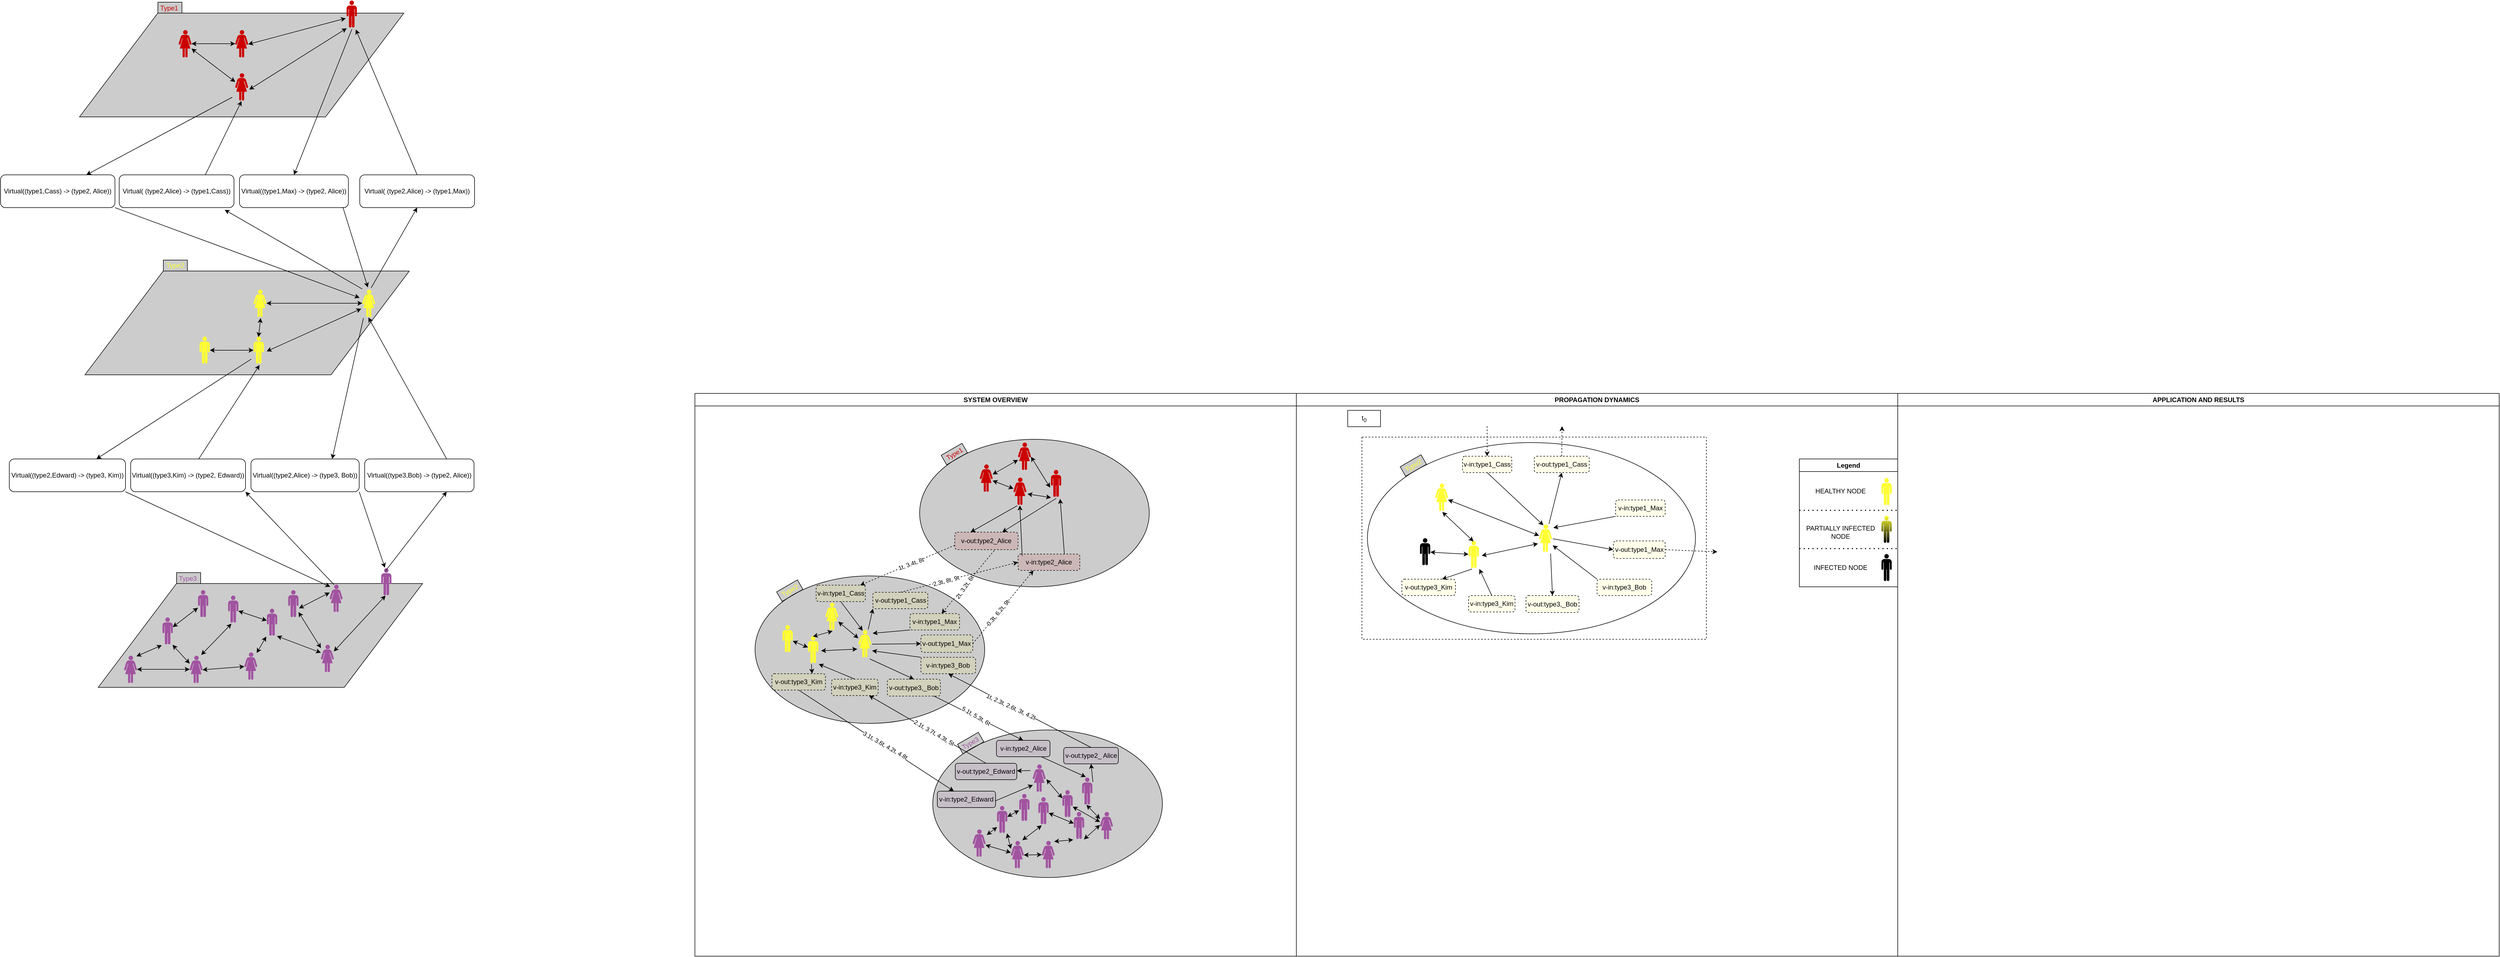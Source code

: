 <mxfile version="28.0.3">
  <diagram name="Pagina-1" id="NSsH4z76cLtR3YTKiS3P">
    <mxGraphModel dx="2482" dy="1807" grid="1" gridSize="10" guides="1" tooltips="1" connect="1" arrows="1" fold="1" page="1" pageScale="1" pageWidth="850" pageHeight="1100" math="0" shadow="0">
      <root>
        <mxCell id="0" />
        <mxCell id="1" parent="0" />
        <mxCell id="CjxLccdL69G65359pLZG-1" value="SYSTEM OVERVIEW" style="swimlane;whiteSpace=wrap;html=1;" parent="1" vertex="1">
          <mxGeometry x="-270" y="-350" width="1100" height="1030" as="geometry" />
        </mxCell>
        <mxCell id="VA8MD_MLpMzxoojGoNO--1" value="" style="ellipse;whiteSpace=wrap;html=1;fillColor=#000000;fillOpacity=20;" parent="CjxLccdL69G65359pLZG-1" vertex="1">
          <mxGeometry x="411" y="84" width="420" height="270" as="geometry" />
        </mxCell>
        <mxCell id="VA8MD_MLpMzxoojGoNO--2" value="&lt;font color=&quot;#cc0000&quot;&gt;Type1&lt;/font&gt;" style="rounded=0;whiteSpace=wrap;html=1;fillColor=#000000;fillOpacity=20;rotation=-30;" parent="CjxLccdL69G65359pLZG-1" vertex="1">
          <mxGeometry x="452.5" y="101" width="44" height="20" as="geometry" />
        </mxCell>
        <mxCell id="VA8MD_MLpMzxoojGoNO--3" value="" style="ellipse;whiteSpace=wrap;html=1;fillColor=#000000;fillOpacity=20;" parent="CjxLccdL69G65359pLZG-1" vertex="1">
          <mxGeometry x="435" y="616" width="420" height="270" as="geometry" />
        </mxCell>
        <mxCell id="VA8MD_MLpMzxoojGoNO--4" value="" style="ellipse;whiteSpace=wrap;html=1;fillColor=#000000;fillOpacity=20;" parent="CjxLccdL69G65359pLZG-1" vertex="1">
          <mxGeometry x="110" y="334" width="420" height="270" as="geometry" />
        </mxCell>
        <mxCell id="VA8MD_MLpMzxoojGoNO--5" value="" style="rounded=0;orthogonalLoop=1;jettySize=auto;html=1;startArrow=classic;startFill=1;" parent="CjxLccdL69G65359pLZG-1" source="VA8MD_MLpMzxoojGoNO--6" target="VA8MD_MLpMzxoojGoNO--15" edge="1">
          <mxGeometry relative="1" as="geometry" />
        </mxCell>
        <mxCell id="VA8MD_MLpMzxoojGoNO--6" value="" style="verticalLabelPosition=bottom;sketch=0;html=1;fillColor=#A153A0;verticalAlign=top;align=center;pointerEvents=1;shape=mxgraph.cisco_safe.design.actor_1;" parent="CjxLccdL69G65359pLZG-1" vertex="1">
          <mxGeometry x="508" y="798" width="23.5" height="50" as="geometry" />
        </mxCell>
        <mxCell id="VA8MD_MLpMzxoojGoNO--7" value="" style="rounded=0;orthogonalLoop=1;jettySize=auto;html=1;startArrow=classic;startFill=1;" parent="CjxLccdL69G65359pLZG-1" source="VA8MD_MLpMzxoojGoNO--8" target="VA8MD_MLpMzxoojGoNO--14" edge="1">
          <mxGeometry relative="1" as="geometry" />
        </mxCell>
        <mxCell id="VA8MD_MLpMzxoojGoNO--8" value="" style="verticalLabelPosition=bottom;sketch=0;html=1;fillColor=#A153A0;verticalAlign=top;align=center;pointerEvents=1;shape=mxgraph.cisco_safe.design.actor_2;" parent="CjxLccdL69G65359pLZG-1" vertex="1">
          <mxGeometry x="552.38" y="755" width="19" height="50" as="geometry" />
        </mxCell>
        <mxCell id="VA8MD_MLpMzxoojGoNO--9" value="" style="verticalLabelPosition=bottom;sketch=0;html=1;fillColor=#A153A0;verticalAlign=top;align=center;pointerEvents=1;shape=mxgraph.cisco_safe.design.actor_2;" parent="CjxLccdL69G65359pLZG-1" vertex="1">
          <mxGeometry x="708" y="703" width="19" height="50" as="geometry" />
        </mxCell>
        <mxCell id="VA8MD_MLpMzxoojGoNO--10" value="" style="verticalLabelPosition=bottom;sketch=0;html=1;fillColor=#CC0000;verticalAlign=top;align=center;pointerEvents=1;shape=mxgraph.cisco_safe.design.actor_2;" parent="CjxLccdL69G65359pLZG-1" vertex="1">
          <mxGeometry x="651" y="140" width="19" height="50" as="geometry" />
        </mxCell>
        <mxCell id="VA8MD_MLpMzxoojGoNO--11" value="" style="rounded=0;orthogonalLoop=1;jettySize=auto;html=1;startArrow=classic;startFill=1;" parent="CjxLccdL69G65359pLZG-1" source="VA8MD_MLpMzxoojGoNO--12" target="VA8MD_MLpMzxoojGoNO--36" edge="1">
          <mxGeometry relative="1" as="geometry" />
        </mxCell>
        <mxCell id="VA8MD_MLpMzxoojGoNO--12" value="" style="verticalLabelPosition=bottom;sketch=0;html=1;fillColor=#FFFF33;verticalAlign=top;align=center;pointerEvents=1;shape=mxgraph.cisco_safe.design.actor_1;" parent="CjxLccdL69G65359pLZG-1" vertex="1">
          <mxGeometry x="299" y="433" width="23.5" height="50" as="geometry" />
        </mxCell>
        <mxCell id="VA8MD_MLpMzxoojGoNO--13" value="" style="endArrow=classic;html=1;rounded=0;exitX=0.018;exitY=0.772;exitDx=0;exitDy=0;exitPerimeter=0;entryX=1.098;entryY=0.206;entryDx=0;entryDy=0;entryPerimeter=0;startArrow=classic;startFill=1;" parent="CjxLccdL69G65359pLZG-1" source="VA8MD_MLpMzxoojGoNO--8" target="VA8MD_MLpMzxoojGoNO--6" edge="1">
          <mxGeometry width="50" height="50" relative="1" as="geometry">
            <mxPoint x="394" y="809" as="sourcePoint" />
            <mxPoint x="444" y="759" as="targetPoint" />
          </mxGeometry>
        </mxCell>
        <mxCell id="VA8MD_MLpMzxoojGoNO--14" value="" style="verticalLabelPosition=bottom;sketch=0;html=1;fillColor=#A153A0;verticalAlign=top;align=center;pointerEvents=1;shape=mxgraph.cisco_safe.design.actor_2;" parent="CjxLccdL69G65359pLZG-1" vertex="1">
          <mxGeometry x="593" y="733" width="19" height="50" as="geometry" />
        </mxCell>
        <mxCell id="VA8MD_MLpMzxoojGoNO--15" value="" style="verticalLabelPosition=bottom;sketch=0;html=1;fillColor=#A153A0;verticalAlign=top;align=center;pointerEvents=1;shape=mxgraph.cisco_safe.design.actor_1;" parent="CjxLccdL69G65359pLZG-1" vertex="1">
          <mxGeometry x="578" y="819" width="23.5" height="50" as="geometry" />
        </mxCell>
        <mxCell id="VA8MD_MLpMzxoojGoNO--16" value="" style="rounded=0;orthogonalLoop=1;jettySize=auto;html=1;startArrow=classic;startFill=1;exitX=0.977;exitY=1.004;exitDx=0;exitDy=0;exitPerimeter=0;entryX=-0.003;entryY=0.291;entryDx=0;entryDy=0;entryPerimeter=0;" parent="CjxLccdL69G65359pLZG-1" source="VA8MD_MLpMzxoojGoNO--8" target="VA8MD_MLpMzxoojGoNO--15" edge="1">
          <mxGeometry relative="1" as="geometry">
            <mxPoint x="478" y="913" as="sourcePoint" />
            <mxPoint x="601" y="905" as="targetPoint" />
          </mxGeometry>
        </mxCell>
        <mxCell id="VA8MD_MLpMzxoojGoNO--17" value="" style="rounded=0;orthogonalLoop=1;jettySize=auto;html=1;startArrow=classic;startFill=1;entryX=0.993;entryY=0.517;entryDx=0;entryDy=0;entryPerimeter=0;" parent="CjxLccdL69G65359pLZG-1" source="VA8MD_MLpMzxoojGoNO--18" target="VA8MD_MLpMzxoojGoNO--15" edge="1">
          <mxGeometry relative="1" as="geometry" />
        </mxCell>
        <mxCell id="VA8MD_MLpMzxoojGoNO--18" value="" style="verticalLabelPosition=bottom;sketch=0;html=1;fillColor=#A153A0;verticalAlign=top;align=center;pointerEvents=1;shape=mxgraph.cisco_safe.design.actor_1;" parent="CjxLccdL69G65359pLZG-1" vertex="1">
          <mxGeometry x="634.5" y="819" width="23.5" height="50" as="geometry" />
        </mxCell>
        <mxCell id="VA8MD_MLpMzxoojGoNO--19" value="" style="rounded=0;orthogonalLoop=1;jettySize=auto;html=1;startArrow=classic;startFill=1;" parent="CjxLccdL69G65359pLZG-1" source="VA8MD_MLpMzxoojGoNO--20" target="VA8MD_MLpMzxoojGoNO--22" edge="1">
          <mxGeometry relative="1" as="geometry" />
        </mxCell>
        <mxCell id="VA8MD_MLpMzxoojGoNO--20" value="" style="verticalLabelPosition=bottom;sketch=0;html=1;fillColor=#A153A0;verticalAlign=top;align=center;pointerEvents=1;shape=mxgraph.cisco_safe.design.actor_2;" parent="CjxLccdL69G65359pLZG-1" vertex="1">
          <mxGeometry x="693" y="766" width="19" height="50" as="geometry" />
        </mxCell>
        <mxCell id="VA8MD_MLpMzxoojGoNO--21" value="" style="endArrow=classic;html=1;rounded=0;exitX=0.959;exitY=0.023;exitDx=0;exitDy=0;exitPerimeter=0;entryX=-0.056;entryY=1.019;entryDx=0;entryDy=0;entryPerimeter=0;startArrow=classic;startFill=1;" parent="CjxLccdL69G65359pLZG-1" source="VA8MD_MLpMzxoojGoNO--18" target="VA8MD_MLpMzxoojGoNO--20" edge="1">
          <mxGeometry width="50" height="50" relative="1" as="geometry">
            <mxPoint x="604" y="769" as="sourcePoint" />
            <mxPoint x="654" y="719" as="targetPoint" />
          </mxGeometry>
        </mxCell>
        <mxCell id="VA8MD_MLpMzxoojGoNO--22" value="" style="verticalLabelPosition=bottom;sketch=0;html=1;fillColor=#A153A0;verticalAlign=top;align=center;pointerEvents=1;shape=mxgraph.cisco_safe.design.actor_2;" parent="CjxLccdL69G65359pLZG-1" vertex="1">
          <mxGeometry x="628" y="739" width="19" height="50" as="geometry" />
        </mxCell>
        <mxCell id="VA8MD_MLpMzxoojGoNO--23" value="" style="verticalLabelPosition=bottom;sketch=0;html=1;fillColor=#A153A0;verticalAlign=top;align=center;pointerEvents=1;shape=mxgraph.cisco_safe.design.actor_1;" parent="CjxLccdL69G65359pLZG-1" vertex="1">
          <mxGeometry x="741" y="766" width="23.5" height="50" as="geometry" />
        </mxCell>
        <mxCell id="VA8MD_MLpMzxoojGoNO--24" value="" style="rounded=0;orthogonalLoop=1;jettySize=auto;html=1;startArrow=classic;startFill=1;exitX=0.977;exitY=1.004;exitDx=0;exitDy=0;exitPerimeter=0;entryX=-0.007;entryY=0.476;entryDx=0;entryDy=0;entryPerimeter=0;" parent="CjxLccdL69G65359pLZG-1" source="VA8MD_MLpMzxoojGoNO--20" target="VA8MD_MLpMzxoojGoNO--23" edge="1">
          <mxGeometry relative="1" as="geometry">
            <mxPoint x="691" y="890" as="sourcePoint" />
            <mxPoint x="814" y="882" as="targetPoint" />
          </mxGeometry>
        </mxCell>
        <mxCell id="VA8MD_MLpMzxoojGoNO--25" value="" style="rounded=0;orthogonalLoop=1;jettySize=auto;html=1;startArrow=classic;startFill=1;exitX=0.332;exitY=1.031;exitDx=0;exitDy=0;exitPerimeter=0;entryX=0.896;entryY=-0.026;entryDx=0;entryDy=0;entryPerimeter=0;" parent="CjxLccdL69G65359pLZG-1" source="VA8MD_MLpMzxoojGoNO--22" target="VA8MD_MLpMzxoojGoNO--15" edge="1">
          <mxGeometry relative="1" as="geometry">
            <mxPoint x="523" y="859" as="sourcePoint" />
            <mxPoint x="601" y="894" as="targetPoint" />
          </mxGeometry>
        </mxCell>
        <mxCell id="VA8MD_MLpMzxoojGoNO--26" value="" style="rounded=0;orthogonalLoop=1;jettySize=auto;html=1;startArrow=classic;startFill=1;" parent="CjxLccdL69G65359pLZG-1" source="VA8MD_MLpMzxoojGoNO--27" target="VA8MD_MLpMzxoojGoNO--23" edge="1">
          <mxGeometry relative="1" as="geometry" />
        </mxCell>
        <mxCell id="VA8MD_MLpMzxoojGoNO--27" value="" style="verticalLabelPosition=bottom;sketch=0;html=1;fillColor=#A153A0;verticalAlign=top;align=center;pointerEvents=1;shape=mxgraph.cisco_safe.design.actor_2;" parent="CjxLccdL69G65359pLZG-1" vertex="1">
          <mxGeometry x="672" y="726" width="19" height="50" as="geometry" />
        </mxCell>
        <mxCell id="VA8MD_MLpMzxoojGoNO--28" value="" style="verticalLabelPosition=bottom;sketch=0;html=1;fillColor=#A153A0;verticalAlign=top;align=center;pointerEvents=1;shape=mxgraph.cisco_safe.design.actor_1;" parent="CjxLccdL69G65359pLZG-1" vertex="1">
          <mxGeometry x="617.88" y="679" width="23.5" height="50" as="geometry" />
        </mxCell>
        <mxCell id="VA8MD_MLpMzxoojGoNO--29" value="" style="rounded=0;orthogonalLoop=1;jettySize=auto;html=1;startArrow=classic;startFill=1;exitX=-0.002;exitY=0.297;exitDx=0;exitDy=0;exitPerimeter=0;entryX=1.059;entryY=0.545;entryDx=0;entryDy=0;entryPerimeter=0;" parent="CjxLccdL69G65359pLZG-1" source="VA8MD_MLpMzxoojGoNO--27" target="VA8MD_MLpMzxoojGoNO--28" edge="1">
          <mxGeometry relative="1" as="geometry">
            <mxPoint x="736.37" y="803" as="sourcePoint" />
            <mxPoint x="859.37" y="795" as="targetPoint" />
          </mxGeometry>
        </mxCell>
        <mxCell id="VA8MD_MLpMzxoojGoNO--30" value="" style="rounded=0;orthogonalLoop=1;jettySize=auto;html=1;startArrow=classic;startFill=1;" parent="CjxLccdL69G65359pLZG-1" source="VA8MD_MLpMzxoojGoNO--31" target="VA8MD_MLpMzxoojGoNO--35" edge="1">
          <mxGeometry relative="1" as="geometry" />
        </mxCell>
        <mxCell id="VA8MD_MLpMzxoojGoNO--31" value="" style="verticalLabelPosition=bottom;sketch=0;html=1;fillColor=#FFFF33;verticalAlign=top;align=center;pointerEvents=1;shape=mxgraph.cisco_safe.design.actor_2;" parent="CjxLccdL69G65359pLZG-1" vertex="1">
          <mxGeometry x="206.75" y="444" width="19" height="50" as="geometry" />
        </mxCell>
        <mxCell id="VA8MD_MLpMzxoojGoNO--32" value="" style="rounded=0;orthogonalLoop=1;jettySize=auto;html=1;startArrow=classic;startFill=1;" parent="CjxLccdL69G65359pLZG-1" source="VA8MD_MLpMzxoojGoNO--33" target="VA8MD_MLpMzxoojGoNO--42" edge="1">
          <mxGeometry relative="1" as="geometry" />
        </mxCell>
        <mxCell id="VA8MD_MLpMzxoojGoNO--33" value="" style="verticalLabelPosition=bottom;sketch=0;html=1;fillColor=#CC0000;verticalAlign=top;align=center;pointerEvents=1;shape=mxgraph.cisco_safe.design.actor_1;" parent="CjxLccdL69G65359pLZG-1" vertex="1">
          <mxGeometry x="591" y="90" width="23.5" height="50" as="geometry" />
        </mxCell>
        <mxCell id="VA8MD_MLpMzxoojGoNO--34" value="" style="rounded=0;orthogonalLoop=1;jettySize=auto;html=1;startArrow=classic;startFill=1;exitX=1.263;exitY=0.54;exitDx=0;exitDy=0;exitPerimeter=0;entryX=-0.085;entryY=0.7;entryDx=0;entryDy=0;entryPerimeter=0;" parent="CjxLccdL69G65359pLZG-1" source="VA8MD_MLpMzxoojGoNO--31" target="VA8MD_MLpMzxoojGoNO--12" edge="1">
          <mxGeometry relative="1" as="geometry">
            <mxPoint x="310" y="691" as="sourcePoint" />
            <mxPoint x="366" y="647" as="targetPoint" />
          </mxGeometry>
        </mxCell>
        <mxCell id="VA8MD_MLpMzxoojGoNO--35" value="" style="verticalLabelPosition=bottom;sketch=0;html=1;fillColor=#FFFF33;verticalAlign=top;align=center;pointerEvents=1;shape=mxgraph.cisco_safe.design.actor_2;" parent="CjxLccdL69G65359pLZG-1" vertex="1">
          <mxGeometry x="160" y="424" width="19" height="50" as="geometry" />
        </mxCell>
        <mxCell id="VA8MD_MLpMzxoojGoNO--36" value="" style="verticalLabelPosition=bottom;sketch=0;html=1;fillColor=#FFFF33;verticalAlign=top;align=center;pointerEvents=1;shape=mxgraph.cisco_safe.design.actor_1;" parent="CjxLccdL69G65359pLZG-1" vertex="1">
          <mxGeometry x="238.75" y="383" width="23.5" height="50" as="geometry" />
        </mxCell>
        <mxCell id="VA8MD_MLpMzxoojGoNO--37" value="" style="rounded=0;orthogonalLoop=1;jettySize=auto;html=1;startArrow=classic;startFill=1;exitX=0.474;exitY=0.02;exitDx=0;exitDy=0;exitPerimeter=0;entryX=0.553;entryY=1.04;entryDx=0;entryDy=0;entryPerimeter=0;" parent="CjxLccdL69G65359pLZG-1" source="VA8MD_MLpMzxoojGoNO--31" target="VA8MD_MLpMzxoojGoNO--36" edge="1">
          <mxGeometry relative="1" as="geometry">
            <mxPoint x="251" y="533" as="sourcePoint" />
            <mxPoint x="171" y="533" as="targetPoint" />
          </mxGeometry>
        </mxCell>
        <mxCell id="VA8MD_MLpMzxoojGoNO--38" value="&lt;font color=&quot;#ffff33&quot;&gt;Type2&lt;/font&gt;" style="rounded=0;whiteSpace=wrap;html=1;fillColor=#000000;fillOpacity=20;rotation=-30;" parent="CjxLccdL69G65359pLZG-1" vertex="1">
          <mxGeometry x="151.5" y="351" width="44" height="20" as="geometry" />
        </mxCell>
        <mxCell id="VA8MD_MLpMzxoojGoNO--39" value="" style="rounded=0;orthogonalLoop=1;jettySize=auto;html=1;entryX=0.431;entryY=1;entryDx=0;entryDy=0;entryPerimeter=0;startArrow=classic;startFill=1;" parent="CjxLccdL69G65359pLZG-1" source="VA8MD_MLpMzxoojGoNO--23" target="VA8MD_MLpMzxoojGoNO--9" edge="1">
          <mxGeometry relative="1" as="geometry" />
        </mxCell>
        <mxCell id="VA8MD_MLpMzxoojGoNO--40" value="" style="rounded=0;orthogonalLoop=1;jettySize=auto;html=1;startArrow=classic;startFill=1;entryX=1.009;entryY=0.52;entryDx=0;entryDy=0;entryPerimeter=0;exitX=-0.069;exitY=0.649;exitDx=0;exitDy=0;exitPerimeter=0;" parent="CjxLccdL69G65359pLZG-1" source="VA8MD_MLpMzxoojGoNO--10" target="VA8MD_MLpMzxoojGoNO--33" edge="1">
          <mxGeometry relative="1" as="geometry">
            <mxPoint x="857" y="409" as="sourcePoint" />
            <mxPoint x="682" y="409" as="targetPoint" />
          </mxGeometry>
        </mxCell>
        <mxCell id="VA8MD_MLpMzxoojGoNO--41" value="" style="rounded=0;orthogonalLoop=1;jettySize=auto;html=1;startArrow=classic;startFill=1;" parent="CjxLccdL69G65359pLZG-1" source="VA8MD_MLpMzxoojGoNO--42" target="VA8MD_MLpMzxoojGoNO--43" edge="1">
          <mxGeometry relative="1" as="geometry" />
        </mxCell>
        <mxCell id="VA8MD_MLpMzxoojGoNO--42" value="" style="verticalLabelPosition=bottom;sketch=0;html=1;fillColor=#CC0000;verticalAlign=top;align=center;pointerEvents=1;shape=mxgraph.cisco_safe.design.actor_1;" parent="CjxLccdL69G65359pLZG-1" vertex="1">
          <mxGeometry x="521" y="130" width="23.5" height="50" as="geometry" />
        </mxCell>
        <mxCell id="VA8MD_MLpMzxoojGoNO--43" value="" style="verticalLabelPosition=bottom;sketch=0;html=1;fillColor=#CC0000;verticalAlign=top;align=center;pointerEvents=1;shape=mxgraph.cisco_safe.design.actor_1;" parent="CjxLccdL69G65359pLZG-1" vertex="1">
          <mxGeometry x="582.74" y="154" width="23.5" height="50" as="geometry" />
        </mxCell>
        <mxCell id="VA8MD_MLpMzxoojGoNO--44" value="" style="rounded=0;orthogonalLoop=1;jettySize=auto;html=1;startArrow=classic;startFill=1;entryX=1.083;entryY=0.601;entryDx=0;entryDy=0;entryPerimeter=0;exitX=0.022;exitY=1.014;exitDx=0;exitDy=0;exitPerimeter=0;" parent="CjxLccdL69G65359pLZG-1" source="VA8MD_MLpMzxoojGoNO--10" target="VA8MD_MLpMzxoojGoNO--43" edge="1">
          <mxGeometry relative="1" as="geometry">
            <mxPoint x="554" y="159" as="sourcePoint" />
            <mxPoint x="635" y="220" as="targetPoint" />
          </mxGeometry>
        </mxCell>
        <mxCell id="VA8MD_MLpMzxoojGoNO--45" style="rounded=0;orthogonalLoop=1;jettySize=auto;html=1;exitX=0.5;exitY=0;exitDx=0;exitDy=0;entryX=0.5;entryY=1;entryDx=0;entryDy=0;" parent="CjxLccdL69G65359pLZG-1" source="VA8MD_MLpMzxoojGoNO--47" target="VA8MD_MLpMzxoojGoNO--81" edge="1">
          <mxGeometry relative="1" as="geometry" />
        </mxCell>
        <mxCell id="VA8MD_MLpMzxoojGoNO--46" value="1t, 2.3t, 2.6t, 3t, 4.2t" style="edgeLabel;html=1;align=center;verticalAlign=middle;resizable=0;points=[];rotation=25;" parent="VA8MD_MLpMzxoojGoNO--45" vertex="1" connectable="0">
          <mxGeometry x="0.13" y="1" relative="1" as="geometry">
            <mxPoint x="1" as="offset" />
          </mxGeometry>
        </mxCell>
        <mxCell id="VA8MD_MLpMzxoojGoNO--47" value="v-out:type2_ Alice" style="rounded=1;whiteSpace=wrap;html=1;fillOpacity=10;strokeColor=default;align=center;verticalAlign=middle;fontFamily=Helvetica;fontSize=12;fontColor=default;fillColor=#A153A0;" parent="CjxLccdL69G65359pLZG-1" vertex="1">
          <mxGeometry x="674.5" y="648" width="100" height="30" as="geometry" />
        </mxCell>
        <mxCell id="VA8MD_MLpMzxoojGoNO--48" style="rounded=0;orthogonalLoop=1;jettySize=auto;html=1;exitX=0;exitY=0;exitDx=0;exitDy=0;entryX=1.064;entryY=0.76;entryDx=0;entryDy=0;entryPerimeter=0;" parent="CjxLccdL69G65359pLZG-1" source="VA8MD_MLpMzxoojGoNO--81" target="VA8MD_MLpMzxoojGoNO--12" edge="1">
          <mxGeometry relative="1" as="geometry">
            <mxPoint x="560" y="472" as="sourcePoint" />
          </mxGeometry>
        </mxCell>
        <mxCell id="VA8MD_MLpMzxoojGoNO--49" style="rounded=0;orthogonalLoop=1;jettySize=auto;html=1;entryX=1.039;entryY=1.028;entryDx=0;entryDy=0;entryPerimeter=0;exitX=0.5;exitY=0;exitDx=0;exitDy=0;" parent="CjxLccdL69G65359pLZG-1" source="VA8MD_MLpMzxoojGoNO--85" target="VA8MD_MLpMzxoojGoNO--31" edge="1">
          <mxGeometry relative="1" as="geometry" />
        </mxCell>
        <mxCell id="VA8MD_MLpMzxoojGoNO--50" style="rounded=0;orthogonalLoop=1;jettySize=auto;html=1;entryX=-0.177;entryY=0.225;entryDx=0;entryDy=0;entryPerimeter=0;endArrow=none;endFill=0;startArrow=classic;startFill=1;" parent="CjxLccdL69G65359pLZG-1" source="VA8MD_MLpMzxoojGoNO--67" target="VA8MD_MLpMzxoojGoNO--28" edge="1">
          <mxGeometry relative="1" as="geometry" />
        </mxCell>
        <mxCell id="VA8MD_MLpMzxoojGoNO--51" style="rounded=0;orthogonalLoop=1;jettySize=auto;html=1;exitX=0.5;exitY=1;exitDx=0;exitDy=0;entryX=1.051;entryY=0.166;entryDx=0;entryDy=0;entryPerimeter=0;endArrow=none;endFill=0;startArrow=classic;startFill=1;" parent="CjxLccdL69G65359pLZG-1" source="VA8MD_MLpMzxoojGoNO--47" target="VA8MD_MLpMzxoojGoNO--9" edge="1">
          <mxGeometry relative="1" as="geometry" />
        </mxCell>
        <mxCell id="VA8MD_MLpMzxoojGoNO--52" value="v-in:type2_Alice" style="rounded=1;whiteSpace=wrap;html=1;fillOpacity=10;strokeColor=default;align=center;verticalAlign=middle;fontFamily=Helvetica;fontSize=12;fontColor=default;fillColor=#A153A0;" parent="CjxLccdL69G65359pLZG-1" vertex="1">
          <mxGeometry x="551.5" y="635" width="98" height="30" as="geometry" />
        </mxCell>
        <mxCell id="VA8MD_MLpMzxoojGoNO--53" style="rounded=0;orthogonalLoop=1;jettySize=auto;html=1;exitX=0.994;exitY=0.598;exitDx=0;exitDy=0;entryX=0.017;entryY=0.753;entryDx=0;entryDy=0;entryPerimeter=0;endArrow=classic;endFill=1;startArrow=none;startFill=0;exitPerimeter=0;" parent="CjxLccdL69G65359pLZG-1" source="VA8MD_MLpMzxoojGoNO--86" target="VA8MD_MLpMzxoojGoNO--28" edge="1">
          <mxGeometry relative="1" as="geometry">
            <mxPoint x="920" y="649" as="sourcePoint" />
            <mxPoint x="860" y="683" as="targetPoint" />
          </mxGeometry>
        </mxCell>
        <mxCell id="VA8MD_MLpMzxoojGoNO--54" style="rounded=0;orthogonalLoop=1;jettySize=auto;html=1;entryX=0.368;entryY=-0.02;entryDx=0;entryDy=0;entryPerimeter=0;endArrow=classic;endFill=1;startArrow=none;startFill=0;" parent="CjxLccdL69G65359pLZG-1" source="VA8MD_MLpMzxoojGoNO--52" target="VA8MD_MLpMzxoojGoNO--9" edge="1">
          <mxGeometry relative="1" as="geometry">
            <mxPoint x="985" y="649" as="sourcePoint" />
            <mxPoint x="946" y="674" as="targetPoint" />
          </mxGeometry>
        </mxCell>
        <mxCell id="VA8MD_MLpMzxoojGoNO--55" style="rounded=0;orthogonalLoop=1;jettySize=auto;html=1;exitX=0.331;exitY=1.028;exitDx=0;exitDy=0;entryX=0.75;entryY=0;entryDx=0;entryDy=0;endArrow=classic;endFill=1;startArrow=none;startFill=0;exitPerimeter=0;" parent="CjxLccdL69G65359pLZG-1" source="VA8MD_MLpMzxoojGoNO--31" target="VA8MD_MLpMzxoojGoNO--70" edge="1">
          <mxGeometry relative="1" as="geometry">
            <mxPoint x="592" y="864" as="sourcePoint" />
            <mxPoint x="725" y="898" as="targetPoint" />
          </mxGeometry>
        </mxCell>
        <mxCell id="VA8MD_MLpMzxoojGoNO--56" style="rounded=0;orthogonalLoop=1;jettySize=auto;html=1;exitX=0.894;exitY=1.06;exitDx=0;exitDy=0;entryX=0.5;entryY=0;entryDx=0;entryDy=0;endArrow=classic;endFill=1;startArrow=none;startFill=0;exitPerimeter=0;" parent="CjxLccdL69G65359pLZG-1" source="VA8MD_MLpMzxoojGoNO--12" target="VA8MD_MLpMzxoojGoNO--84" edge="1">
          <mxGeometry relative="1" as="geometry">
            <mxPoint x="606" y="773" as="sourcePoint" />
            <mxPoint x="592" y="804" as="targetPoint" />
          </mxGeometry>
        </mxCell>
        <mxCell id="VA8MD_MLpMzxoojGoNO--57" style="rounded=0;orthogonalLoop=1;jettySize=auto;html=1;exitX=1;exitY=0.5;exitDx=0;exitDy=0;entryX=0.25;entryY=1;entryDx=0;entryDy=0;dashed=1;" parent="CjxLccdL69G65359pLZG-1" source="VA8MD_MLpMzxoojGoNO--59" target="VA8MD_MLpMzxoojGoNO--92" edge="1">
          <mxGeometry relative="1" as="geometry">
            <mxPoint x="1115.0" y="284" as="targetPoint" />
          </mxGeometry>
        </mxCell>
        <mxCell id="VA8MD_MLpMzxoojGoNO--58" value="0.3t, 6.2t, 9t" style="edgeLabel;html=1;align=center;verticalAlign=middle;resizable=0;points=[];rotation=-50;" parent="VA8MD_MLpMzxoojGoNO--57" vertex="1" connectable="0">
          <mxGeometry x="-0.175" y="1" relative="1" as="geometry">
            <mxPoint as="offset" />
          </mxGeometry>
        </mxCell>
        <mxCell id="VA8MD_MLpMzxoojGoNO--59" value="v-out:type1_Max" style="rounded=1;whiteSpace=wrap;html=1;dashed=1;strokeColor=default;align=center;verticalAlign=middle;fontFamily=Helvetica;fontSize=12;fontColor=default;fillColor=#FFFF33;fillOpacity=10;" parent="CjxLccdL69G65359pLZG-1" vertex="1">
          <mxGeometry x="413.38" y="442" width="94.76" height="32" as="geometry" />
        </mxCell>
        <mxCell id="VA8MD_MLpMzxoojGoNO--60" style="rounded=0;orthogonalLoop=1;jettySize=auto;html=1;exitX=0.625;exitY=1.043;exitDx=0;exitDy=0;exitPerimeter=0;dashed=1;" parent="CjxLccdL69G65359pLZG-1" source="VA8MD_MLpMzxoojGoNO--76" target="VA8MD_MLpMzxoojGoNO--88" edge="1">
          <mxGeometry relative="1" as="geometry">
            <mxPoint x="962.62" y="152.0" as="sourcePoint" />
          </mxGeometry>
        </mxCell>
        <mxCell id="VA8MD_MLpMzxoojGoNO--61" value="2t, 3.2t, 6t" style="edgeLabel;html=1;align=center;verticalAlign=middle;resizable=0;points=[];rotation=-55;" parent="VA8MD_MLpMzxoojGoNO--60" vertex="1" connectable="0">
          <mxGeometry x="0.234" y="2" relative="1" as="geometry">
            <mxPoint x="3" y="-5" as="offset" />
          </mxGeometry>
        </mxCell>
        <mxCell id="VA8MD_MLpMzxoojGoNO--62" style="rounded=0;orthogonalLoop=1;jettySize=auto;html=1;exitX=0.75;exitY=0;exitDx=0;exitDy=0;entryX=0.895;entryY=1.06;entryDx=0;entryDy=0;entryPerimeter=0;" parent="CjxLccdL69G65359pLZG-1" source="VA8MD_MLpMzxoojGoNO--92" target="VA8MD_MLpMzxoojGoNO--10" edge="1">
          <mxGeometry relative="1" as="geometry">
            <mxPoint x="866" y="420" as="sourcePoint" />
          </mxGeometry>
        </mxCell>
        <mxCell id="VA8MD_MLpMzxoojGoNO--63" style="rounded=0;orthogonalLoop=1;jettySize=auto;html=1;exitX=0;exitY=1;exitDx=0;exitDy=0;entryX=1.106;entryY=0.12;entryDx=0;entryDy=0;entryPerimeter=0;" parent="CjxLccdL69G65359pLZG-1" source="VA8MD_MLpMzxoojGoNO--88" target="VA8MD_MLpMzxoojGoNO--12" edge="1">
          <mxGeometry relative="1" as="geometry" />
        </mxCell>
        <mxCell id="VA8MD_MLpMzxoojGoNO--64" style="rounded=0;orthogonalLoop=1;jettySize=auto;html=1;exitX=1.064;exitY=0.52;exitDx=0;exitDy=0;entryX=0;entryY=0.5;entryDx=0;entryDy=0;exitPerimeter=0;" parent="CjxLccdL69G65359pLZG-1" source="VA8MD_MLpMzxoojGoNO--12" target="VA8MD_MLpMzxoojGoNO--59" edge="1">
          <mxGeometry relative="1" as="geometry">
            <mxPoint x="475" y="282" as="sourcePoint" />
            <mxPoint x="448" y="108" as="targetPoint" />
          </mxGeometry>
        </mxCell>
        <mxCell id="VA8MD_MLpMzxoojGoNO--65" style="rounded=0;orthogonalLoop=1;jettySize=auto;html=1;exitX=0.5;exitY=0;exitDx=0;exitDy=0;" parent="CjxLccdL69G65359pLZG-1" source="VA8MD_MLpMzxoojGoNO--67" target="VA8MD_MLpMzxoojGoNO--85" edge="1">
          <mxGeometry relative="1" as="geometry" />
        </mxCell>
        <mxCell id="VA8MD_MLpMzxoojGoNO--66" value="2.1t, 3.7t, 4.3t, 5t" style="edgeLabel;html=1;align=center;verticalAlign=middle;resizable=0;points=[];rotation=30;" parent="VA8MD_MLpMzxoojGoNO--65" vertex="1" connectable="0">
          <mxGeometry x="-0.108" y="-1" relative="1" as="geometry">
            <mxPoint as="offset" />
          </mxGeometry>
        </mxCell>
        <mxCell id="VA8MD_MLpMzxoojGoNO--67" value="v-out:type2_Edward" style="rounded=1;whiteSpace=wrap;html=1;fillOpacity=10;strokeColor=default;align=center;verticalAlign=middle;fontFamily=Helvetica;fontSize=12;fontColor=default;fillColor=#A153A0;" parent="CjxLccdL69G65359pLZG-1" vertex="1">
          <mxGeometry x="476.25" y="677" width="112.5" height="30" as="geometry" />
        </mxCell>
        <mxCell id="VA8MD_MLpMzxoojGoNO--68" style="rounded=0;orthogonalLoop=1;jettySize=auto;html=1;exitX=0.5;exitY=1;exitDx=0;exitDy=0;" parent="CjxLccdL69G65359pLZG-1" source="VA8MD_MLpMzxoojGoNO--70" target="VA8MD_MLpMzxoojGoNO--86" edge="1">
          <mxGeometry relative="1" as="geometry" />
        </mxCell>
        <mxCell id="VA8MD_MLpMzxoojGoNO--69" value="3.1t, 3.6t, 4.2t, 4.8t" style="edgeLabel;html=1;align=center;verticalAlign=middle;resizable=0;points=[];rotation=30;" parent="VA8MD_MLpMzxoojGoNO--68" vertex="1" connectable="0">
          <mxGeometry x="0.107" y="2" relative="1" as="geometry">
            <mxPoint as="offset" />
          </mxGeometry>
        </mxCell>
        <mxCell id="VA8MD_MLpMzxoojGoNO--70" value="v-out:type3_Kim" style="rounded=1;whiteSpace=wrap;html=1;dashed=1;strokeColor=default;align=center;verticalAlign=middle;fontFamily=Helvetica;fontSize=12;fontColor=default;fillColor=#FFFF33;fillOpacity=10;" parent="CjxLccdL69G65359pLZG-1" vertex="1">
          <mxGeometry x="140.75" y="513" width="98" height="30" as="geometry" />
        </mxCell>
        <mxCell id="VA8MD_MLpMzxoojGoNO--71" style="rounded=0;orthogonalLoop=1;jettySize=auto;html=1;exitX=0.5;exitY=0;exitDx=0;exitDy=0;entryX=0;entryY=0.5;entryDx=0;entryDy=0;strokeColor=default;align=center;verticalAlign=middle;fontFamily=Helvetica;fontSize=11;fontColor=default;labelBackgroundColor=default;endArrow=classic;dashed=1;" parent="CjxLccdL69G65359pLZG-1" source="VA8MD_MLpMzxoojGoNO--73" target="VA8MD_MLpMzxoojGoNO--92" edge="1">
          <mxGeometry relative="1" as="geometry" />
        </mxCell>
        <mxCell id="VA8MD_MLpMzxoojGoNO--72" value="2.3t, 8t, 9t" style="edgeLabel;html=1;align=center;verticalAlign=middle;resizable=0;points=[];rotation=-15;" parent="VA8MD_MLpMzxoojGoNO--71" vertex="1" connectable="0">
          <mxGeometry x="-0.231" relative="1" as="geometry">
            <mxPoint as="offset" />
          </mxGeometry>
        </mxCell>
        <mxCell id="VA8MD_MLpMzxoojGoNO--73" value="v-out:type1_Cass" style="rounded=1;whiteSpace=wrap;html=1;dashed=1;strokeColor=default;align=center;verticalAlign=middle;fontFamily=Helvetica;fontSize=12;fontColor=default;fillColor=#FFFF33;fillOpacity=10;" parent="CjxLccdL69G65359pLZG-1" vertex="1">
          <mxGeometry x="325.5" y="364" width="100.5" height="30" as="geometry" />
        </mxCell>
        <mxCell id="VA8MD_MLpMzxoojGoNO--74" style="rounded=0;orthogonalLoop=1;jettySize=auto;html=1;exitX=0;exitY=0.75;exitDx=0;exitDy=0;dashed=1;" parent="CjxLccdL69G65359pLZG-1" source="VA8MD_MLpMzxoojGoNO--76" target="VA8MD_MLpMzxoojGoNO--87" edge="1">
          <mxGeometry relative="1" as="geometry" />
        </mxCell>
        <mxCell id="VA8MD_MLpMzxoojGoNO--75" value="1t, 3.4t, 8t" style="edgeLabel;html=1;align=center;verticalAlign=middle;resizable=0;points=[];rotation=-20;" parent="VA8MD_MLpMzxoojGoNO--74" vertex="1" connectable="0">
          <mxGeometry x="-0.064" relative="1" as="geometry">
            <mxPoint as="offset" />
          </mxGeometry>
        </mxCell>
        <mxCell id="VA8MD_MLpMzxoojGoNO--76" value="v-out:type2_Alice" style="rounded=1;whiteSpace=wrap;html=1;dashed=1;fillColor=#CC0000;fillOpacity=10;" parent="CjxLccdL69G65359pLZG-1" vertex="1">
          <mxGeometry x="475.26" y="254" width="115.74" height="32" as="geometry" />
        </mxCell>
        <mxCell id="VA8MD_MLpMzxoojGoNO--77" style="rounded=0;orthogonalLoop=1;jettySize=auto;html=1;exitX=0.766;exitY=-0.02;exitDx=0;exitDy=0;entryX=0;entryY=1;entryDx=0;entryDy=0;exitPerimeter=0;" parent="CjxLccdL69G65359pLZG-1" source="VA8MD_MLpMzxoojGoNO--12" target="VA8MD_MLpMzxoojGoNO--73" edge="1">
          <mxGeometry relative="1" as="geometry">
            <mxPoint x="466" y="419" as="sourcePoint" />
            <mxPoint x="542" y="342" as="targetPoint" />
          </mxGeometry>
        </mxCell>
        <mxCell id="VA8MD_MLpMzxoojGoNO--78" style="rounded=0;orthogonalLoop=1;jettySize=auto;html=1;exitX=0.067;exitY=0.112;exitDx=0;exitDy=0;entryX=0.489;entryY=1.02;entryDx=0;entryDy=0;entryPerimeter=0;exitPerimeter=0;" parent="CjxLccdL69G65359pLZG-1" source="VA8MD_MLpMzxoojGoNO--92" target="VA8MD_MLpMzxoojGoNO--43" edge="1">
          <mxGeometry relative="1" as="geometry">
            <mxPoint x="857" y="437" as="sourcePoint" />
            <mxPoint x="597" y="362" as="targetPoint" />
          </mxGeometry>
        </mxCell>
        <mxCell id="VA8MD_MLpMzxoojGoNO--79" style="rounded=0;orthogonalLoop=1;jettySize=auto;html=1;exitX=0.286;exitY=1.031;exitDx=0;exitDy=0;entryX=0.25;entryY=0;entryDx=0;entryDy=0;exitPerimeter=0;" parent="CjxLccdL69G65359pLZG-1" source="VA8MD_MLpMzxoojGoNO--43" target="VA8MD_MLpMzxoojGoNO--76" edge="1">
          <mxGeometry relative="1" as="geometry">
            <mxPoint x="848" y="123" as="sourcePoint" />
            <mxPoint x="724" y="298" as="targetPoint" />
          </mxGeometry>
        </mxCell>
        <mxCell id="VA8MD_MLpMzxoojGoNO--80" style="rounded=0;orthogonalLoop=1;jettySize=auto;html=1;exitX=0.5;exitY=1;exitDx=0;exitDy=0;entryX=0.333;entryY=0.027;entryDx=0;entryDy=0;entryPerimeter=0;" parent="CjxLccdL69G65359pLZG-1" source="VA8MD_MLpMzxoojGoNO--87" target="VA8MD_MLpMzxoojGoNO--12" edge="1">
          <mxGeometry relative="1" as="geometry">
            <mxPoint x="222" y="232" as="sourcePoint" />
            <mxPoint x="-74" y="282" as="targetPoint" />
          </mxGeometry>
        </mxCell>
        <mxCell id="VA8MD_MLpMzxoojGoNO--81" value="v-in:type3_Bob" style="rounded=1;whiteSpace=wrap;html=1;dashed=1;strokeColor=default;align=center;verticalAlign=middle;fontFamily=Helvetica;fontSize=12;fontColor=default;fillColor=#FFFF33;fillOpacity=10;" parent="CjxLccdL69G65359pLZG-1" vertex="1">
          <mxGeometry x="413.38" y="483" width="100" height="30" as="geometry" />
        </mxCell>
        <mxCell id="VA8MD_MLpMzxoojGoNO--82" style="rounded=0;orthogonalLoop=1;jettySize=auto;html=1;exitX=0.873;exitY=0.991;exitDx=0;exitDy=0;entryX=0.5;entryY=0;entryDx=0;entryDy=0;exitPerimeter=0;" parent="CjxLccdL69G65359pLZG-1" source="VA8MD_MLpMzxoojGoNO--84" target="VA8MD_MLpMzxoojGoNO--52" edge="1">
          <mxGeometry relative="1" as="geometry">
            <mxPoint x="464.75" y="582" as="sourcePoint" />
          </mxGeometry>
        </mxCell>
        <mxCell id="VA8MD_MLpMzxoojGoNO--83" value="5.1t, 5.3t, 6t" style="edgeLabel;html=1;align=center;verticalAlign=middle;resizable=0;points=[];rotation=30;" parent="VA8MD_MLpMzxoojGoNO--82" vertex="1" connectable="0">
          <mxGeometry x="-0.073" y="2" relative="1" as="geometry">
            <mxPoint as="offset" />
          </mxGeometry>
        </mxCell>
        <mxCell id="VA8MD_MLpMzxoojGoNO--84" value="v-out:type3,_Bob" style="rounded=1;whiteSpace=wrap;html=1;dashed=1;strokeColor=default;align=center;verticalAlign=middle;fontFamily=Helvetica;fontSize=12;fontColor=default;fillColor=#FFFF33;fillOpacity=10;" parent="CjxLccdL69G65359pLZG-1" vertex="1">
          <mxGeometry x="352" y="523" width="97" height="31" as="geometry" />
        </mxCell>
        <mxCell id="VA8MD_MLpMzxoojGoNO--85" value="v-in:type3_Kim" style="rounded=1;whiteSpace=wrap;html=1;dashed=1;strokeColor=default;align=center;verticalAlign=middle;fontFamily=Helvetica;fontSize=12;fontColor=default;fillColor=#FFFF33;fillOpacity=10;" parent="CjxLccdL69G65359pLZG-1" vertex="1">
          <mxGeometry x="250" y="523" width="85" height="30" as="geometry" />
        </mxCell>
        <mxCell id="VA8MD_MLpMzxoojGoNO--86" value="&lt;div&gt;v-in:type2_Edward&lt;/div&gt;" style="rounded=1;whiteSpace=wrap;html=1;fillColor=#A153A0;fillOpacity=10;" parent="CjxLccdL69G65359pLZG-1" vertex="1">
          <mxGeometry x="443.38" y="728" width="106.5" height="30" as="geometry" />
        </mxCell>
        <mxCell id="VA8MD_MLpMzxoojGoNO--87" value="v-in:type1_Cass" style="rounded=1;whiteSpace=wrap;html=1;fillColor=#FFFF33;fillOpacity=10;dashed=1;strokeColor=default;align=center;verticalAlign=middle;fontFamily=Helvetica;fontSize=12;fontColor=default;" parent="CjxLccdL69G65359pLZG-1" vertex="1">
          <mxGeometry x="221.75" y="351" width="90" height="30" as="geometry" />
        </mxCell>
        <mxCell id="VA8MD_MLpMzxoojGoNO--88" value="v-in:type1_Max" style="rounded=1;whiteSpace=wrap;html=1;dashed=1;strokeColor=default;align=center;verticalAlign=middle;fontFamily=Helvetica;fontSize=12;fontColor=default;fillColor=#FFFF33;fillOpacity=10;" parent="CjxLccdL69G65359pLZG-1" vertex="1">
          <mxGeometry x="393.38" y="403" width="90.62" height="30" as="geometry" />
        </mxCell>
        <mxCell id="VA8MD_MLpMzxoojGoNO--89" style="edgeStyle=orthogonalEdgeStyle;rounded=0;orthogonalLoop=1;jettySize=auto;html=1;exitX=0.5;exitY=1;exitDx=0;exitDy=0;" parent="CjxLccdL69G65359pLZG-1" source="VA8MD_MLpMzxoojGoNO--81" target="VA8MD_MLpMzxoojGoNO--81" edge="1">
          <mxGeometry relative="1" as="geometry" />
        </mxCell>
        <mxCell id="VA8MD_MLpMzxoojGoNO--90" value="&lt;font color=&quot;#a153a0&quot;&gt;Type3&lt;/font&gt;" style="rounded=0;whiteSpace=wrap;html=1;fillColor=#000000;fillOpacity=20;rotation=-30;" parent="CjxLccdL69G65359pLZG-1" vertex="1">
          <mxGeometry x="482.38" y="630" width="44" height="20" as="geometry" />
        </mxCell>
        <mxCell id="VA8MD_MLpMzxoojGoNO--91" value="" style="rounded=0;orthogonalLoop=1;jettySize=auto;html=1;exitX=0.526;exitY=1.04;exitDx=0;exitDy=0;exitPerimeter=0;entryX=0.75;entryY=0;entryDx=0;entryDy=0;" parent="CjxLccdL69G65359pLZG-1" source="VA8MD_MLpMzxoojGoNO--10" target="VA8MD_MLpMzxoojGoNO--76" edge="1">
          <mxGeometry relative="1" as="geometry">
            <mxPoint x="661" y="192" as="sourcePoint" />
            <mxPoint x="713.62" y="288.0" as="targetPoint" />
          </mxGeometry>
        </mxCell>
        <mxCell id="VA8MD_MLpMzxoojGoNO--92" value="v-in:type2_Alice" style="rounded=1;whiteSpace=wrap;html=1;dashed=1;strokeColor=default;align=center;verticalAlign=middle;fontFamily=Helvetica;fontSize=12;fontColor=default;fillColor=#CC0000;fillOpacity=10;" parent="CjxLccdL69G65359pLZG-1" vertex="1">
          <mxGeometry x="591" y="294" width="113" height="30" as="geometry" />
        </mxCell>
        <mxCell id="CjxLccdL69G65359pLZG-2" value="PROPAGATION DYNAMICS" style="swimlane;whiteSpace=wrap;html=1;" parent="1" vertex="1">
          <mxGeometry x="830" y="-350" width="1100" height="1030" as="geometry" />
        </mxCell>
        <mxCell id="Dr1BXHcws7Od2mhsBEnG-1" value="" style="verticalLabelPosition=bottom;sketch=0;html=1;fillColor=#FFFF33;verticalAlign=top;align=center;pointerEvents=1;shape=mxgraph.cisco_safe.design.actor_2;" parent="CjxLccdL69G65359pLZG-2" vertex="1">
          <mxGeometry x="1070" y="155" width="19" height="50" as="geometry" />
        </mxCell>
        <mxCell id="Dr1BXHcws7Od2mhsBEnG-4" value="Legend" style="swimlane;whiteSpace=wrap;html=1;" parent="CjxLccdL69G65359pLZG-2" vertex="1">
          <mxGeometry x="920" y="120" width="180" height="234" as="geometry" />
        </mxCell>
        <mxCell id="Dr1BXHcws7Od2mhsBEnG-2" value="" style="verticalLabelPosition=bottom;sketch=0;html=1;fillColor=#FFFF33;verticalAlign=top;align=center;pointerEvents=1;shape=mxgraph.cisco_safe.design.actor_2;gradientColor=default;" parent="Dr1BXHcws7Od2mhsBEnG-4" vertex="1">
          <mxGeometry x="150" y="104" width="19" height="50" as="geometry" />
        </mxCell>
        <mxCell id="Dr1BXHcws7Od2mhsBEnG-3" value="" style="verticalLabelPosition=bottom;sketch=0;html=1;fillColor=#000000;verticalAlign=top;align=center;pointerEvents=1;shape=mxgraph.cisco_safe.design.actor_2;" parent="Dr1BXHcws7Od2mhsBEnG-4" vertex="1">
          <mxGeometry x="150" y="174" width="19" height="50" as="geometry" />
        </mxCell>
        <mxCell id="Dr1BXHcws7Od2mhsBEnG-5" value="HEALTHY NODE" style="text;html=1;align=center;verticalAlign=middle;resizable=0;points=[];autosize=1;strokeColor=none;fillColor=none;" parent="Dr1BXHcws7Od2mhsBEnG-4" vertex="1">
          <mxGeometry x="15" y="44" width="120" height="30" as="geometry" />
        </mxCell>
        <mxCell id="Dr1BXHcws7Od2mhsBEnG-6" value="&lt;div&gt;PARTIALLY INFECTED&lt;/div&gt;&lt;div&gt;NODE&lt;/div&gt;" style="text;html=1;align=center;verticalAlign=middle;resizable=0;points=[];autosize=1;strokeColor=none;fillColor=none;" parent="Dr1BXHcws7Od2mhsBEnG-4" vertex="1">
          <mxGeometry y="114" width="150" height="40" as="geometry" />
        </mxCell>
        <mxCell id="Dr1BXHcws7Od2mhsBEnG-7" value="INFECTED NODE" style="text;html=1;align=center;verticalAlign=middle;resizable=0;points=[];autosize=1;strokeColor=none;fillColor=none;" parent="Dr1BXHcws7Od2mhsBEnG-4" vertex="1">
          <mxGeometry x="15" y="184" width="120" height="30" as="geometry" />
        </mxCell>
        <mxCell id="Dr1BXHcws7Od2mhsBEnG-9" value="" style="endArrow=none;dashed=1;html=1;dashPattern=1 3;strokeWidth=2;rounded=0;" parent="Dr1BXHcws7Od2mhsBEnG-4" edge="1">
          <mxGeometry width="50" height="50" relative="1" as="geometry">
            <mxPoint y="94" as="sourcePoint" />
            <mxPoint x="180" y="94" as="targetPoint" />
          </mxGeometry>
        </mxCell>
        <mxCell id="Dr1BXHcws7Od2mhsBEnG-8" value="" style="endArrow=none;dashed=1;html=1;dashPattern=1 3;strokeWidth=2;rounded=0;" parent="CjxLccdL69G65359pLZG-2" edge="1">
          <mxGeometry width="50" height="50" relative="1" as="geometry">
            <mxPoint x="920" y="284" as="sourcePoint" />
            <mxPoint x="1100" y="284" as="targetPoint" />
          </mxGeometry>
        </mxCell>
        <mxCell id="Dr1BXHcws7Od2mhsBEnG-10" value="" style="ellipse;whiteSpace=wrap;html=1;fillColor=none;fillOpacity=20;" parent="CjxLccdL69G65359pLZG-2" vertex="1">
          <mxGeometry x="130" y="90" width="600" height="350" as="geometry" />
        </mxCell>
        <mxCell id="Dr1BXHcws7Od2mhsBEnG-11" value="" style="rounded=0;orthogonalLoop=1;jettySize=auto;html=1;startArrow=classic;startFill=1;" parent="CjxLccdL69G65359pLZG-2" source="Dr1BXHcws7Od2mhsBEnG-12" target="Dr1BXHcws7Od2mhsBEnG-17" edge="1">
          <mxGeometry relative="1" as="geometry" />
        </mxCell>
        <mxCell id="Dr1BXHcws7Od2mhsBEnG-12" value="" style="verticalLabelPosition=bottom;sketch=0;html=1;fillColor=#FFFF33;verticalAlign=top;align=center;pointerEvents=1;shape=mxgraph.cisco_safe.design.actor_1;" parent="CjxLccdL69G65359pLZG-2" vertex="1">
          <mxGeometry x="444" y="240.001" width="23.5" height="50" as="geometry" />
        </mxCell>
        <mxCell id="Dr1BXHcws7Od2mhsBEnG-13" value="" style="rounded=0;orthogonalLoop=1;jettySize=auto;html=1;startArrow=classic;startFill=1;" parent="CjxLccdL69G65359pLZG-2" source="Dr1BXHcws7Od2mhsBEnG-14" target="Dr1BXHcws7Od2mhsBEnG-16" edge="1">
          <mxGeometry relative="1" as="geometry" />
        </mxCell>
        <mxCell id="Dr1BXHcws7Od2mhsBEnG-14" value="" style="verticalLabelPosition=bottom;sketch=0;html=1;fillColor=#FFFF33;verticalAlign=top;align=center;pointerEvents=1;shape=mxgraph.cisco_safe.design.actor_2;" parent="CjxLccdL69G65359pLZG-2" vertex="1">
          <mxGeometry x="315" y="270.001" width="19" height="50" as="geometry" />
        </mxCell>
        <mxCell id="Dr1BXHcws7Od2mhsBEnG-15" value="" style="rounded=0;orthogonalLoop=1;jettySize=auto;html=1;startArrow=classic;startFill=1;exitX=1.263;exitY=0.54;exitDx=0;exitDy=0;exitPerimeter=0;entryX=-0.085;entryY=0.7;entryDx=0;entryDy=0;entryPerimeter=0;" parent="CjxLccdL69G65359pLZG-2" source="Dr1BXHcws7Od2mhsBEnG-14" target="Dr1BXHcws7Od2mhsBEnG-12" edge="1">
          <mxGeometry relative="1" as="geometry">
            <mxPoint x="393.25" y="528.001" as="sourcePoint" />
            <mxPoint x="449.25" y="484.001" as="targetPoint" />
          </mxGeometry>
        </mxCell>
        <mxCell id="Dr1BXHcws7Od2mhsBEnG-17" value="" style="verticalLabelPosition=bottom;sketch=0;html=1;fillColor=#FFFF33;verticalAlign=top;align=center;pointerEvents=1;shape=mxgraph.cisco_safe.design.actor_1;" parent="CjxLccdL69G65359pLZG-2" vertex="1">
          <mxGeometry x="254" y="165.001" width="23.5" height="50" as="geometry" />
        </mxCell>
        <mxCell id="Dr1BXHcws7Od2mhsBEnG-18" value="" style="rounded=0;orthogonalLoop=1;jettySize=auto;html=1;startArrow=classic;startFill=1;exitX=0.474;exitY=0.02;exitDx=0;exitDy=0;exitPerimeter=0;entryX=0.553;entryY=1.04;entryDx=0;entryDy=0;entryPerimeter=0;" parent="CjxLccdL69G65359pLZG-2" source="Dr1BXHcws7Od2mhsBEnG-14" target="Dr1BXHcws7Od2mhsBEnG-17" edge="1">
          <mxGeometry relative="1" as="geometry">
            <mxPoint x="334.25" y="370.001" as="sourcePoint" />
            <mxPoint x="254.25" y="370.001" as="targetPoint" />
          </mxGeometry>
        </mxCell>
        <mxCell id="Dr1BXHcws7Od2mhsBEnG-20" style="rounded=0;orthogonalLoop=1;jettySize=auto;html=1;exitX=0;exitY=0;exitDx=0;exitDy=0;entryX=1.064;entryY=0.76;entryDx=0;entryDy=0;entryPerimeter=0;" parent="CjxLccdL69G65359pLZG-2" source="Dr1BXHcws7Od2mhsBEnG-34" target="Dr1BXHcws7Od2mhsBEnG-12" edge="1">
          <mxGeometry relative="1" as="geometry">
            <mxPoint x="643.25" y="309.001" as="sourcePoint" />
          </mxGeometry>
        </mxCell>
        <mxCell id="Dr1BXHcws7Od2mhsBEnG-21" style="rounded=0;orthogonalLoop=1;jettySize=auto;html=1;entryX=1.039;entryY=1.028;entryDx=0;entryDy=0;entryPerimeter=0;exitX=0.5;exitY=0;exitDx=0;exitDy=0;" parent="CjxLccdL69G65359pLZG-2" source="Dr1BXHcws7Od2mhsBEnG-37" target="Dr1BXHcws7Od2mhsBEnG-14" edge="1">
          <mxGeometry relative="1" as="geometry" />
        </mxCell>
        <mxCell id="Dr1BXHcws7Od2mhsBEnG-22" style="rounded=0;orthogonalLoop=1;jettySize=auto;html=1;exitX=0.331;exitY=1.028;exitDx=0;exitDy=0;entryX=0.75;entryY=0;entryDx=0;entryDy=0;endArrow=classic;endFill=1;startArrow=none;startFill=0;exitPerimeter=0;" parent="CjxLccdL69G65359pLZG-2" source="Dr1BXHcws7Od2mhsBEnG-14" target="Dr1BXHcws7Od2mhsBEnG-28" edge="1">
          <mxGeometry relative="1" as="geometry">
            <mxPoint x="675.25" y="701.001" as="sourcePoint" />
            <mxPoint x="808.25" y="735.001" as="targetPoint" />
          </mxGeometry>
        </mxCell>
        <mxCell id="Dr1BXHcws7Od2mhsBEnG-23" style="rounded=0;orthogonalLoop=1;jettySize=auto;html=1;exitX=0.894;exitY=1.06;exitDx=0;exitDy=0;entryX=0.5;entryY=0;entryDx=0;entryDy=0;endArrow=classic;endFill=1;startArrow=none;startFill=0;exitPerimeter=0;" parent="CjxLccdL69G65359pLZG-2" source="Dr1BXHcws7Od2mhsBEnG-12" target="Dr1BXHcws7Od2mhsBEnG-36" edge="1">
          <mxGeometry relative="1" as="geometry">
            <mxPoint x="689.25" y="610.001" as="sourcePoint" />
            <mxPoint x="675.25" y="641.001" as="targetPoint" />
          </mxGeometry>
        </mxCell>
        <mxCell id="Dr1BXHcws7Od2mhsBEnG-24" value="v-out:type1_Max" style="rounded=1;whiteSpace=wrap;html=1;dashed=1;strokeColor=default;align=center;verticalAlign=middle;fontFamily=Helvetica;fontSize=12;fontColor=default;fillColor=#FFFF33;fillOpacity=10;" parent="CjxLccdL69G65359pLZG-2" vertex="1">
          <mxGeometry x="579.86" y="270.001" width="94.76" height="32" as="geometry" />
        </mxCell>
        <mxCell id="Dr1BXHcws7Od2mhsBEnG-26" style="rounded=0;orthogonalLoop=1;jettySize=auto;html=1;exitX=0;exitY=1;exitDx=0;exitDy=0;entryX=1.106;entryY=0.12;entryDx=0;entryDy=0;entryPerimeter=0;" parent="CjxLccdL69G65359pLZG-2" source="Dr1BXHcws7Od2mhsBEnG-39" target="Dr1BXHcws7Od2mhsBEnG-12" edge="1">
          <mxGeometry relative="1" as="geometry" />
        </mxCell>
        <mxCell id="Dr1BXHcws7Od2mhsBEnG-27" style="rounded=0;orthogonalLoop=1;jettySize=auto;html=1;exitX=1.064;exitY=0.52;exitDx=0;exitDy=0;entryX=0;entryY=0.5;entryDx=0;entryDy=0;exitPerimeter=0;" parent="CjxLccdL69G65359pLZG-2" source="Dr1BXHcws7Od2mhsBEnG-12" target="Dr1BXHcws7Od2mhsBEnG-24" edge="1">
          <mxGeometry relative="1" as="geometry">
            <mxPoint x="558.25" y="119.001" as="sourcePoint" />
            <mxPoint x="531.25" y="-54.999" as="targetPoint" />
          </mxGeometry>
        </mxCell>
        <mxCell id="Dr1BXHcws7Od2mhsBEnG-28" value="v-out:type3_Kim" style="rounded=1;whiteSpace=wrap;html=1;dashed=1;strokeColor=default;align=center;verticalAlign=middle;fontFamily=Helvetica;fontSize=12;fontColor=default;fillColor=#FFFF33;fillOpacity=10;" parent="CjxLccdL69G65359pLZG-2" vertex="1">
          <mxGeometry x="193" y="340.001" width="98" height="30" as="geometry" />
        </mxCell>
        <mxCell id="LoY8bfZM6bEAvQRY7fZ7-3" style="edgeStyle=none;rounded=0;orthogonalLoop=1;jettySize=auto;html=1;exitX=0.5;exitY=0;exitDx=0;exitDy=0;dashed=1;" parent="CjxLccdL69G65359pLZG-2" source="Dr1BXHcws7Od2mhsBEnG-30" edge="1">
          <mxGeometry relative="1" as="geometry">
            <mxPoint x="486" y="60" as="targetPoint" />
          </mxGeometry>
        </mxCell>
        <mxCell id="Dr1BXHcws7Od2mhsBEnG-30" value="v-out:type1_Cass" style="rounded=1;whiteSpace=wrap;html=1;dashed=1;strokeColor=default;align=center;verticalAlign=middle;fontFamily=Helvetica;fontSize=12;fontColor=default;fillColor=#FFFF33;fillOpacity=10;" parent="CjxLccdL69G65359pLZG-2" vertex="1">
          <mxGeometry x="435.25" y="115.001" width="100.5" height="30" as="geometry" />
        </mxCell>
        <mxCell id="Dr1BXHcws7Od2mhsBEnG-32" style="rounded=0;orthogonalLoop=1;jettySize=auto;html=1;exitX=0.766;exitY=-0.02;exitDx=0;exitDy=0;entryX=0.5;entryY=1;entryDx=0;entryDy=0;exitPerimeter=0;" parent="CjxLccdL69G65359pLZG-2" source="Dr1BXHcws7Od2mhsBEnG-12" target="Dr1BXHcws7Od2mhsBEnG-30" edge="1">
          <mxGeometry relative="1" as="geometry">
            <mxPoint x="549.25" y="256.001" as="sourcePoint" />
            <mxPoint x="408.75" y="231.001" as="targetPoint" />
          </mxGeometry>
        </mxCell>
        <mxCell id="Dr1BXHcws7Od2mhsBEnG-33" style="rounded=0;orthogonalLoop=1;jettySize=auto;html=1;exitX=0.5;exitY=1;exitDx=0;exitDy=0;entryX=0.333;entryY=0.027;entryDx=0;entryDy=0;entryPerimeter=0;" parent="CjxLccdL69G65359pLZG-2" source="Dr1BXHcws7Od2mhsBEnG-38" target="Dr1BXHcws7Od2mhsBEnG-12" edge="1">
          <mxGeometry relative="1" as="geometry">
            <mxPoint x="350" y="218.001" as="sourcePoint" />
            <mxPoint x="9.25" y="119.001" as="targetPoint" />
          </mxGeometry>
        </mxCell>
        <mxCell id="Dr1BXHcws7Od2mhsBEnG-36" value="v-out:type3,_Bob" style="rounded=1;whiteSpace=wrap;html=1;dashed=1;strokeColor=default;align=center;verticalAlign=middle;fontFamily=Helvetica;fontSize=12;fontColor=default;fillColor=#FFFF33;fillOpacity=10;" parent="CjxLccdL69G65359pLZG-2" vertex="1">
          <mxGeometry x="420" y="370.001" width="97" height="31" as="geometry" />
        </mxCell>
        <mxCell id="Dr1BXHcws7Od2mhsBEnG-37" value="v-in:type3_Kim" style="rounded=1;whiteSpace=wrap;html=1;dashed=1;strokeColor=default;align=center;verticalAlign=middle;fontFamily=Helvetica;fontSize=12;fontColor=default;fillColor=#FFFF33;fillOpacity=10;" parent="CjxLccdL69G65359pLZG-2" vertex="1">
          <mxGeometry x="315" y="370.001" width="85" height="30" as="geometry" />
        </mxCell>
        <mxCell id="Dr1BXHcws7Od2mhsBEnG-38" value="v-in:type1_Cass" style="rounded=1;whiteSpace=wrap;html=1;fillOpacity=10;dashed=1;align=center;verticalAlign=middle;fontFamily=Helvetica;fontSize=12;fillColor=#FFFF33;strokeColor=#000000;gradientColor=none;" parent="CjxLccdL69G65359pLZG-2" vertex="1">
          <mxGeometry x="304" y="115.001" width="90" height="30" as="geometry" />
        </mxCell>
        <mxCell id="Dr1BXHcws7Od2mhsBEnG-39" value="v-in:type1_Max" style="rounded=1;whiteSpace=wrap;html=1;dashed=1;strokeColor=default;align=center;verticalAlign=middle;fontFamily=Helvetica;fontSize=12;fontColor=default;fillColor=#FFFF33;fillOpacity=10;" parent="CjxLccdL69G65359pLZG-2" vertex="1">
          <mxGeometry x="584" y="195.001" width="90.62" height="30" as="geometry" />
        </mxCell>
        <mxCell id="LoY8bfZM6bEAvQRY7fZ7-4" value="" style="swimlane;startSize=0;dashed=1;fillColor=none;" parent="CjxLccdL69G65359pLZG-2" vertex="1">
          <mxGeometry x="120" y="80" width="630" height="370" as="geometry" />
        </mxCell>
        <mxCell id="Dr1BXHcws7Od2mhsBEnG-34" value="v-in:type3_Bob" style="rounded=1;whiteSpace=wrap;html=1;dashed=1;strokeColor=default;align=center;verticalAlign=middle;fontFamily=Helvetica;fontSize=12;fontColor=default;fillColor=#FFFF33;fillOpacity=10;" parent="LoY8bfZM6bEAvQRY7fZ7-4" vertex="1">
          <mxGeometry x="430" y="260.001" width="100" height="30" as="geometry" />
        </mxCell>
        <mxCell id="Dr1BXHcws7Od2mhsBEnG-40" style="edgeStyle=orthogonalEdgeStyle;rounded=0;orthogonalLoop=1;jettySize=auto;html=1;exitX=0.5;exitY=1;exitDx=0;exitDy=0;" parent="LoY8bfZM6bEAvQRY7fZ7-4" source="Dr1BXHcws7Od2mhsBEnG-34" target="Dr1BXHcws7Od2mhsBEnG-34" edge="1">
          <mxGeometry relative="1" as="geometry" />
        </mxCell>
        <mxCell id="Dr1BXHcws7Od2mhsBEnG-16" value="" style="verticalLabelPosition=bottom;sketch=0;html=1;fillColor=#000000;verticalAlign=top;align=center;pointerEvents=1;shape=mxgraph.cisco_safe.design.actor_2;" parent="LoY8bfZM6bEAvQRY7fZ7-4" vertex="1">
          <mxGeometry x="106" y="185.001" width="19" height="50" as="geometry" />
        </mxCell>
        <mxCell id="Dr1BXHcws7Od2mhsBEnG-19" value="&lt;font color=&quot;#ffff33&quot;&gt;Type2&lt;/font&gt;" style="rounded=0;whiteSpace=wrap;html=1;fillColor=#000000;fillOpacity=20;rotation=-30;" parent="LoY8bfZM6bEAvQRY7fZ7-4" vertex="1">
          <mxGeometry x="72" y="42.001" width="44" height="20" as="geometry" />
        </mxCell>
        <mxCell id="LoY8bfZM6bEAvQRY7fZ7-5" value="t&lt;sub&gt;0&lt;/sub&gt;" style="rounded=0;whiteSpace=wrap;html=1;" parent="CjxLccdL69G65359pLZG-2" vertex="1">
          <mxGeometry x="94" y="31" width="60" height="30" as="geometry" />
        </mxCell>
        <mxCell id="CjxLccdL69G65359pLZG-3" value="APPLICATION AND RESULTS" style="swimlane;whiteSpace=wrap;html=1;" parent="1" vertex="1">
          <mxGeometry x="1930" y="-350" width="1100" height="1030" as="geometry" />
        </mxCell>
        <mxCell id="CjxLccdL69G65359pLZG-4" value="" style="shape=parallelogram;perimeter=parallelogramPerimeter;whiteSpace=wrap;html=1;fixedSize=1;size=143.25;fillColor=#000000;fillOpacity=20;" parent="1" vertex="1">
          <mxGeometry x="-1361.38" y="-2" width="593.25" height="190" as="geometry" />
        </mxCell>
        <mxCell id="CjxLccdL69G65359pLZG-5" value="" style="rounded=0;whiteSpace=wrap;html=1;fillColor=#000000;fillOpacity=20;" parent="1" vertex="1">
          <mxGeometry x="-1252.25" y="-1066" width="44" height="20" as="geometry" />
        </mxCell>
        <mxCell id="CjxLccdL69G65359pLZG-6" value="" style="shape=parallelogram;perimeter=parallelogramPerimeter;whiteSpace=wrap;html=1;fixedSize=1;size=143.25;fillColor=#000000;fillOpacity=20;" parent="1" vertex="1">
          <mxGeometry x="-1385.63" y="-574" width="593.25" height="190" as="geometry" />
        </mxCell>
        <mxCell id="CjxLccdL69G65359pLZG-7" value="" style="shape=parallelogram;perimeter=parallelogramPerimeter;whiteSpace=wrap;html=1;fixedSize=1;size=143.25;fillColor=#000000;fillOpacity=20;" parent="1" vertex="1">
          <mxGeometry x="-1395.63" y="-1046" width="593.25" height="190" as="geometry" />
        </mxCell>
        <mxCell id="CjxLccdL69G65359pLZG-8" value="" style="rounded=0;orthogonalLoop=1;jettySize=auto;html=1;startArrow=classic;startFill=1;" parent="1" source="CjxLccdL69G65359pLZG-9" target="CjxLccdL69G65359pLZG-18" edge="1">
          <mxGeometry relative="1" as="geometry" />
        </mxCell>
        <mxCell id="CjxLccdL69G65359pLZG-9" value="" style="verticalLabelPosition=bottom;sketch=0;html=1;fillColor=#A153A0;verticalAlign=top;align=center;pointerEvents=1;shape=mxgraph.cisco_safe.design.actor_1;" parent="1" vertex="1">
          <mxGeometry x="-1314" y="130" width="23.5" height="50" as="geometry" />
        </mxCell>
        <mxCell id="CjxLccdL69G65359pLZG-10" value="" style="rounded=0;orthogonalLoop=1;jettySize=auto;html=1;startArrow=classic;startFill=1;" parent="1" source="CjxLccdL69G65359pLZG-11" target="CjxLccdL69G65359pLZG-17" edge="1">
          <mxGeometry relative="1" as="geometry" />
        </mxCell>
        <mxCell id="CjxLccdL69G65359pLZG-11" value="" style="verticalLabelPosition=bottom;sketch=0;html=1;fillColor=#A153A0;verticalAlign=top;align=center;pointerEvents=1;shape=mxgraph.cisco_safe.design.actor_2;" parent="1" vertex="1">
          <mxGeometry x="-1244" y="60" width="19" height="50" as="geometry" />
        </mxCell>
        <mxCell id="CjxLccdL69G65359pLZG-12" value="" style="verticalLabelPosition=bottom;sketch=0;html=1;fillColor=#A153A0;verticalAlign=top;align=center;pointerEvents=1;shape=mxgraph.cisco_safe.design.actor_2;" parent="1" vertex="1">
          <mxGeometry x="-844" y="-30" width="19" height="50" as="geometry" />
        </mxCell>
        <mxCell id="CjxLccdL69G65359pLZG-13" value="" style="verticalLabelPosition=bottom;sketch=0;html=1;fillColor=#CC0000;verticalAlign=top;align=center;pointerEvents=1;shape=mxgraph.cisco_safe.design.actor_2;" parent="1" vertex="1">
          <mxGeometry x="-907.25" y="-1069" width="19" height="50" as="geometry" />
        </mxCell>
        <mxCell id="CjxLccdL69G65359pLZG-14" value="" style="rounded=0;orthogonalLoop=1;jettySize=auto;html=1;startArrow=classic;startFill=1;" parent="1" source="CjxLccdL69G65359pLZG-15" target="CjxLccdL69G65359pLZG-39" edge="1">
          <mxGeometry relative="1" as="geometry" />
        </mxCell>
        <mxCell id="CjxLccdL69G65359pLZG-15" value="" style="verticalLabelPosition=bottom;sketch=0;html=1;fillColor=#FFFF33;verticalAlign=top;align=center;pointerEvents=1;shape=mxgraph.cisco_safe.design.actor_1;" parent="1" vertex="1">
          <mxGeometry x="-878.25" y="-540" width="23.5" height="50" as="geometry" />
        </mxCell>
        <mxCell id="CjxLccdL69G65359pLZG-16" value="" style="endArrow=classic;html=1;rounded=0;exitX=0.959;exitY=0.023;exitDx=0;exitDy=0;exitPerimeter=0;entryX=-0.056;entryY=1.019;entryDx=0;entryDy=0;entryPerimeter=0;startArrow=classic;startFill=1;" parent="1" source="CjxLccdL69G65359pLZG-9" target="CjxLccdL69G65359pLZG-11" edge="1">
          <mxGeometry width="50" height="50" relative="1" as="geometry">
            <mxPoint x="-1378" y="120" as="sourcePoint" />
            <mxPoint x="-1328" y="70" as="targetPoint" />
          </mxGeometry>
        </mxCell>
        <mxCell id="CjxLccdL69G65359pLZG-17" value="" style="verticalLabelPosition=bottom;sketch=0;html=1;fillColor=#A153A0;verticalAlign=top;align=center;pointerEvents=1;shape=mxgraph.cisco_safe.design.actor_2;" parent="1" vertex="1">
          <mxGeometry x="-1179" y="10" width="19" height="50" as="geometry" />
        </mxCell>
        <mxCell id="CjxLccdL69G65359pLZG-18" value="" style="verticalLabelPosition=bottom;sketch=0;html=1;fillColor=#A153A0;verticalAlign=top;align=center;pointerEvents=1;shape=mxgraph.cisco_safe.design.actor_1;" parent="1" vertex="1">
          <mxGeometry x="-1194" y="130" width="23.5" height="50" as="geometry" />
        </mxCell>
        <mxCell id="CjxLccdL69G65359pLZG-19" value="" style="rounded=0;orthogonalLoop=1;jettySize=auto;html=1;startArrow=classic;startFill=1;exitX=0.977;exitY=1.004;exitDx=0;exitDy=0;exitPerimeter=0;entryX=-0.003;entryY=0.291;entryDx=0;entryDy=0;entryPerimeter=0;" parent="1" source="CjxLccdL69G65359pLZG-11" target="CjxLccdL69G65359pLZG-18" edge="1">
          <mxGeometry relative="1" as="geometry">
            <mxPoint x="-1294" y="224" as="sourcePoint" />
            <mxPoint x="-1171" y="216" as="targetPoint" />
          </mxGeometry>
        </mxCell>
        <mxCell id="CjxLccdL69G65359pLZG-20" value="" style="rounded=0;orthogonalLoop=1;jettySize=auto;html=1;startArrow=classic;startFill=1;entryX=0.993;entryY=0.517;entryDx=0;entryDy=0;entryPerimeter=0;" parent="1" source="CjxLccdL69G65359pLZG-21" target="CjxLccdL69G65359pLZG-18" edge="1">
          <mxGeometry relative="1" as="geometry" />
        </mxCell>
        <mxCell id="CjxLccdL69G65359pLZG-21" value="" style="verticalLabelPosition=bottom;sketch=0;html=1;fillColor=#A153A0;verticalAlign=top;align=center;pointerEvents=1;shape=mxgraph.cisco_safe.design.actor_1;" parent="1" vertex="1">
          <mxGeometry x="-1094" y="124" width="23.5" height="50" as="geometry" />
        </mxCell>
        <mxCell id="CjxLccdL69G65359pLZG-22" value="" style="rounded=0;orthogonalLoop=1;jettySize=auto;html=1;startArrow=classic;startFill=1;" parent="1" source="CjxLccdL69G65359pLZG-23" target="CjxLccdL69G65359pLZG-25" edge="1">
          <mxGeometry relative="1" as="geometry" />
        </mxCell>
        <mxCell id="CjxLccdL69G65359pLZG-23" value="" style="verticalLabelPosition=bottom;sketch=0;html=1;fillColor=#A153A0;verticalAlign=top;align=center;pointerEvents=1;shape=mxgraph.cisco_safe.design.actor_2;" parent="1" vertex="1">
          <mxGeometry x="-1053" y="44" width="19" height="50" as="geometry" />
        </mxCell>
        <mxCell id="CjxLccdL69G65359pLZG-24" value="" style="endArrow=classic;html=1;rounded=0;exitX=0.959;exitY=0.023;exitDx=0;exitDy=0;exitPerimeter=0;entryX=-0.056;entryY=1.019;entryDx=0;entryDy=0;entryPerimeter=0;startArrow=classic;startFill=1;" parent="1" source="CjxLccdL69G65359pLZG-21" target="CjxLccdL69G65359pLZG-23" edge="1">
          <mxGeometry width="50" height="50" relative="1" as="geometry">
            <mxPoint x="-1168" y="80" as="sourcePoint" />
            <mxPoint x="-1118" y="30" as="targetPoint" />
          </mxGeometry>
        </mxCell>
        <mxCell id="CjxLccdL69G65359pLZG-25" value="" style="verticalLabelPosition=bottom;sketch=0;html=1;fillColor=#A153A0;verticalAlign=top;align=center;pointerEvents=1;shape=mxgraph.cisco_safe.design.actor_2;" parent="1" vertex="1">
          <mxGeometry x="-1124" y="20" width="19" height="50" as="geometry" />
        </mxCell>
        <mxCell id="CjxLccdL69G65359pLZG-26" value="" style="verticalLabelPosition=bottom;sketch=0;html=1;fillColor=#A153A0;verticalAlign=top;align=center;pointerEvents=1;shape=mxgraph.cisco_safe.design.actor_1;" parent="1" vertex="1">
          <mxGeometry x="-954" y="110" width="23.5" height="50" as="geometry" />
        </mxCell>
        <mxCell id="CjxLccdL69G65359pLZG-27" value="" style="rounded=0;orthogonalLoop=1;jettySize=auto;html=1;startArrow=classic;startFill=1;exitX=0.977;exitY=1.004;exitDx=0;exitDy=0;exitPerimeter=0;entryX=-0.003;entryY=0.291;entryDx=0;entryDy=0;entryPerimeter=0;" parent="1" source="CjxLccdL69G65359pLZG-23" target="CjxLccdL69G65359pLZG-26" edge="1">
          <mxGeometry relative="1" as="geometry">
            <mxPoint x="-1084" y="184" as="sourcePoint" />
            <mxPoint x="-961" y="176" as="targetPoint" />
          </mxGeometry>
        </mxCell>
        <mxCell id="CjxLccdL69G65359pLZG-28" value="" style="rounded=0;orthogonalLoop=1;jettySize=auto;html=1;startArrow=classic;startFill=1;exitX=0.332;exitY=1.031;exitDx=0;exitDy=0;exitPerimeter=0;entryX=0.896;entryY=-0.026;entryDx=0;entryDy=0;entryPerimeter=0;" parent="1" source="CjxLccdL69G65359pLZG-25" target="CjxLccdL69G65359pLZG-18" edge="1">
          <mxGeometry relative="1" as="geometry">
            <mxPoint x="-1249" y="170" as="sourcePoint" />
            <mxPoint x="-1171" y="205" as="targetPoint" />
          </mxGeometry>
        </mxCell>
        <mxCell id="CjxLccdL69G65359pLZG-29" value="" style="rounded=0;orthogonalLoop=1;jettySize=auto;html=1;startArrow=classic;startFill=1;" parent="1" source="CjxLccdL69G65359pLZG-30" target="CjxLccdL69G65359pLZG-26" edge="1">
          <mxGeometry relative="1" as="geometry" />
        </mxCell>
        <mxCell id="CjxLccdL69G65359pLZG-30" value="" style="verticalLabelPosition=bottom;sketch=0;html=1;fillColor=#A153A0;verticalAlign=top;align=center;pointerEvents=1;shape=mxgraph.cisco_safe.design.actor_2;" parent="1" vertex="1">
          <mxGeometry x="-1014" y="10" width="19" height="50" as="geometry" />
        </mxCell>
        <mxCell id="CjxLccdL69G65359pLZG-31" value="" style="verticalLabelPosition=bottom;sketch=0;html=1;fillColor=#A153A0;verticalAlign=top;align=center;pointerEvents=1;shape=mxgraph.cisco_safe.design.actor_1;" parent="1" vertex="1">
          <mxGeometry x="-938" width="23.5" height="50" as="geometry" />
        </mxCell>
        <mxCell id="CjxLccdL69G65359pLZG-32" value="" style="rounded=0;orthogonalLoop=1;jettySize=auto;html=1;startArrow=classic;startFill=1;exitX=1.043;exitY=0.668;exitDx=0;exitDy=0;exitPerimeter=0;entryX=-0.003;entryY=0.291;entryDx=0;entryDy=0;entryPerimeter=0;" parent="1" source="CjxLccdL69G65359pLZG-30" target="CjxLccdL69G65359pLZG-31" edge="1">
          <mxGeometry relative="1" as="geometry">
            <mxPoint x="-1035.63" y="114" as="sourcePoint" />
            <mxPoint x="-912.63" y="106" as="targetPoint" />
          </mxGeometry>
        </mxCell>
        <mxCell id="CjxLccdL69G65359pLZG-33" value="" style="rounded=0;orthogonalLoop=1;jettySize=auto;html=1;startArrow=classic;startFill=1;" parent="1" source="CjxLccdL69G65359pLZG-34" target="CjxLccdL69G65359pLZG-38" edge="1">
          <mxGeometry relative="1" as="geometry" />
        </mxCell>
        <mxCell id="CjxLccdL69G65359pLZG-34" value="" style="verticalLabelPosition=bottom;sketch=0;html=1;fillColor=#FFFF33;verticalAlign=top;align=center;pointerEvents=1;shape=mxgraph.cisco_safe.design.actor_2;" parent="1" vertex="1">
          <mxGeometry x="-1077.25" y="-454" width="19" height="50" as="geometry" />
        </mxCell>
        <mxCell id="CjxLccdL69G65359pLZG-35" value="" style="rounded=0;orthogonalLoop=1;jettySize=auto;html=1;startArrow=classic;startFill=1;" parent="1" source="CjxLccdL69G65359pLZG-36" target="CjxLccdL69G65359pLZG-49" edge="1">
          <mxGeometry relative="1" as="geometry" />
        </mxCell>
        <mxCell id="CjxLccdL69G65359pLZG-36" value="" style="verticalLabelPosition=bottom;sketch=0;html=1;fillColor=#CC0000;verticalAlign=top;align=center;pointerEvents=1;shape=mxgraph.cisco_safe.design.actor_1;" parent="1" vertex="1">
          <mxGeometry x="-1110.75" y="-1015" width="23.5" height="50" as="geometry" />
        </mxCell>
        <mxCell id="CjxLccdL69G65359pLZG-37" value="" style="rounded=0;orthogonalLoop=1;jettySize=auto;html=1;startArrow=classic;startFill=1;exitX=1.263;exitY=0.54;exitDx=0;exitDy=0;exitPerimeter=0;entryX=-0.085;entryY=0.7;entryDx=0;entryDy=0;entryPerimeter=0;" parent="1" source="CjxLccdL69G65359pLZG-34" target="CjxLccdL69G65359pLZG-15" edge="1">
          <mxGeometry relative="1" as="geometry">
            <mxPoint x="-1008.25" y="-261" as="sourcePoint" />
            <mxPoint x="-952.25" y="-305" as="targetPoint" />
          </mxGeometry>
        </mxCell>
        <mxCell id="CjxLccdL69G65359pLZG-38" value="" style="verticalLabelPosition=bottom;sketch=0;html=1;fillColor=#FFFF33;verticalAlign=top;align=center;pointerEvents=1;shape=mxgraph.cisco_safe.design.actor_2;" parent="1" vertex="1">
          <mxGeometry x="-1176.25" y="-454" width="19" height="50" as="geometry" />
        </mxCell>
        <mxCell id="CjxLccdL69G65359pLZG-39" value="" style="verticalLabelPosition=bottom;sketch=0;html=1;fillColor=#FFFF33;verticalAlign=top;align=center;pointerEvents=1;shape=mxgraph.cisco_safe.design.actor_1;" parent="1" vertex="1">
          <mxGeometry x="-1077.25" y="-540" width="23.5" height="50" as="geometry" />
        </mxCell>
        <mxCell id="CjxLccdL69G65359pLZG-40" value="" style="rounded=0;orthogonalLoop=1;jettySize=auto;html=1;startArrow=classic;startFill=1;exitX=0.474;exitY=0.02;exitDx=0;exitDy=0;exitPerimeter=0;entryX=0.553;entryY=1.04;entryDx=0;entryDy=0;entryPerimeter=0;" parent="1" source="CjxLccdL69G65359pLZG-34" target="CjxLccdL69G65359pLZG-39" edge="1">
          <mxGeometry relative="1" as="geometry">
            <mxPoint x="-1067.25" y="-419" as="sourcePoint" />
            <mxPoint x="-1147.25" y="-419" as="targetPoint" />
          </mxGeometry>
        </mxCell>
        <mxCell id="CjxLccdL69G65359pLZG-41" value="&lt;font color=&quot;#cc0000&quot;&gt;Type1&lt;/font&gt;" style="text;html=1;align=center;verticalAlign=middle;resizable=0;points=[];autosize=1;strokeColor=none;fillColor=none;" parent="1" vertex="1">
          <mxGeometry x="-1262.25" y="-1070" width="60" height="30" as="geometry" />
        </mxCell>
        <mxCell id="CjxLccdL69G65359pLZG-42" value="" style="rounded=0;whiteSpace=wrap;html=1;fillColor=#000000;fillOpacity=20;" parent="1" vertex="1">
          <mxGeometry x="-1242.25" y="-594" width="44" height="20" as="geometry" />
        </mxCell>
        <mxCell id="CjxLccdL69G65359pLZG-43" value="&lt;font color=&quot;#ffff33&quot;&gt;Type2&lt;/font&gt;" style="text;html=1;align=center;verticalAlign=middle;resizable=0;points=[];autosize=1;strokeColor=none;fillColor=none;" parent="1" vertex="1">
          <mxGeometry x="-1251.25" y="-599" width="60" height="30" as="geometry" />
        </mxCell>
        <mxCell id="CjxLccdL69G65359pLZG-44" value="" style="rounded=0;whiteSpace=wrap;html=1;fillColor=#000000;fillOpacity=20;" parent="1" vertex="1">
          <mxGeometry x="-1218" y="-22" width="44" height="20" as="geometry" />
        </mxCell>
        <mxCell id="CjxLccdL69G65359pLZG-45" value="&lt;font color=&quot;#a153a0&quot;&gt;Type3&lt;/font&gt;" style="text;html=1;align=center;verticalAlign=middle;resizable=0;points=[];autosize=1;strokeColor=none;fillColor=none;" parent="1" vertex="1">
          <mxGeometry x="-1228" y="-26" width="60" height="30" as="geometry" />
        </mxCell>
        <mxCell id="CjxLccdL69G65359pLZG-46" value="" style="rounded=0;orthogonalLoop=1;jettySize=auto;html=1;entryX=0.431;entryY=1;entryDx=0;entryDy=0;entryPerimeter=0;startArrow=classic;startFill=1;" parent="1" source="CjxLccdL69G65359pLZG-26" target="CjxLccdL69G65359pLZG-12" edge="1">
          <mxGeometry relative="1" as="geometry" />
        </mxCell>
        <mxCell id="CjxLccdL69G65359pLZG-47" value="" style="rounded=0;orthogonalLoop=1;jettySize=auto;html=1;startArrow=classic;startFill=1;entryX=1.009;entryY=0.52;entryDx=0;entryDy=0;entryPerimeter=0;exitX=-0.069;exitY=0.649;exitDx=0;exitDy=0;exitPerimeter=0;" parent="1" source="CjxLccdL69G65359pLZG-13" target="CjxLccdL69G65359pLZG-36" edge="1">
          <mxGeometry relative="1" as="geometry">
            <mxPoint x="-878.25" y="-721" as="sourcePoint" />
            <mxPoint x="-1053.25" y="-721" as="targetPoint" />
          </mxGeometry>
        </mxCell>
        <mxCell id="CjxLccdL69G65359pLZG-48" value="" style="rounded=0;orthogonalLoop=1;jettySize=auto;html=1;startArrow=classic;startFill=1;" parent="1" source="CjxLccdL69G65359pLZG-49" target="CjxLccdL69G65359pLZG-50" edge="1">
          <mxGeometry relative="1" as="geometry" />
        </mxCell>
        <mxCell id="CjxLccdL69G65359pLZG-49" value="" style="verticalLabelPosition=bottom;sketch=0;html=1;fillColor=#CC0000;verticalAlign=top;align=center;pointerEvents=1;shape=mxgraph.cisco_safe.design.actor_1;" parent="1" vertex="1">
          <mxGeometry x="-1214.25" y="-1015" width="23.5" height="50" as="geometry" />
        </mxCell>
        <mxCell id="CjxLccdL69G65359pLZG-50" value="" style="verticalLabelPosition=bottom;sketch=0;html=1;fillColor=#CC0000;verticalAlign=top;align=center;pointerEvents=1;shape=mxgraph.cisco_safe.design.actor_1;" parent="1" vertex="1">
          <mxGeometry x="-1110.75" y="-936" width="23.5" height="50" as="geometry" />
        </mxCell>
        <mxCell id="CjxLccdL69G65359pLZG-51" value="" style="rounded=0;orthogonalLoop=1;jettySize=auto;html=1;startArrow=classic;startFill=1;entryX=1.083;entryY=0.601;entryDx=0;entryDy=0;entryPerimeter=0;exitX=0.022;exitY=1.014;exitDx=0;exitDy=0;exitPerimeter=0;" parent="1" source="CjxLccdL69G65359pLZG-13" target="CjxLccdL69G65359pLZG-50" edge="1">
          <mxGeometry relative="1" as="geometry">
            <mxPoint x="-1181.25" y="-971" as="sourcePoint" />
            <mxPoint x="-1100.25" y="-910" as="targetPoint" />
          </mxGeometry>
        </mxCell>
        <mxCell id="CjxLccdL69G65359pLZG-52" value="Virtual((type3,Bob) -&amp;gt; (type2, Alice))" style="rounded=1;whiteSpace=wrap;html=1;" parent="1" vertex="1">
          <mxGeometry x="-874.01" y="-230" width="200" height="60" as="geometry" />
        </mxCell>
        <mxCell id="CjxLccdL69G65359pLZG-53" style="rounded=0;orthogonalLoop=1;jettySize=auto;html=1;exitX=0.75;exitY=0;exitDx=0;exitDy=0;entryX=0.468;entryY=1.02;entryDx=0;entryDy=0;entryPerimeter=0;" parent="1" source="CjxLccdL69G65359pLZG-52" target="CjxLccdL69G65359pLZG-15" edge="1">
          <mxGeometry relative="1" as="geometry" />
        </mxCell>
        <mxCell id="CjxLccdL69G65359pLZG-54" style="rounded=0;orthogonalLoop=1;jettySize=auto;html=1;entryX=0.579;entryY=1.04;entryDx=0;entryDy=0;entryPerimeter=0;" parent="1" source="CjxLccdL69G65359pLZG-68" target="CjxLccdL69G65359pLZG-34" edge="1">
          <mxGeometry relative="1" as="geometry" />
        </mxCell>
        <mxCell id="CjxLccdL69G65359pLZG-55" style="rounded=0;orthogonalLoop=1;jettySize=auto;html=1;exitX=1;exitY=1;exitDx=0;exitDy=0;entryX=0.34;entryY=0;entryDx=0;entryDy=0;entryPerimeter=0;endArrow=none;endFill=0;startArrow=classic;startFill=1;" parent="1" source="CjxLccdL69G65359pLZG-68" target="CjxLccdL69G65359pLZG-31" edge="1">
          <mxGeometry relative="1" as="geometry" />
        </mxCell>
        <mxCell id="CjxLccdL69G65359pLZG-56" style="rounded=0;orthogonalLoop=1;jettySize=auto;html=1;exitX=0.75;exitY=1;exitDx=0;exitDy=0;entryX=0.421;entryY=0.1;entryDx=0;entryDy=0;entryPerimeter=0;endArrow=none;endFill=0;startArrow=classic;startFill=1;" parent="1" source="CjxLccdL69G65359pLZG-52" target="CjxLccdL69G65359pLZG-12" edge="1">
          <mxGeometry relative="1" as="geometry" />
        </mxCell>
        <mxCell id="CjxLccdL69G65359pLZG-57" value="Virtual((type2,Alice) -&amp;gt; (type3, Bob))" style="rounded=1;whiteSpace=wrap;html=1;" parent="1" vertex="1">
          <mxGeometry x="-1082.01" y="-230" width="198" height="60" as="geometry" />
        </mxCell>
        <mxCell id="CjxLccdL69G65359pLZG-58" style="rounded=0;orthogonalLoop=1;jettySize=auto;html=1;exitX=1;exitY=1;exitDx=0;exitDy=0;entryX=0.043;entryY=0.08;entryDx=0;entryDy=0;entryPerimeter=0;endArrow=classic;endFill=1;startArrow=none;startFill=0;" parent="1" source="CjxLccdL69G65359pLZG-69" target="CjxLccdL69G65359pLZG-31" edge="1">
          <mxGeometry relative="1" as="geometry">
            <mxPoint x="-852" y="-40" as="sourcePoint" />
            <mxPoint x="-912" y="-6" as="targetPoint" />
          </mxGeometry>
        </mxCell>
        <mxCell id="CjxLccdL69G65359pLZG-59" style="rounded=0;orthogonalLoop=1;jettySize=auto;html=1;exitX=1;exitY=1;exitDx=0;exitDy=0;entryX=0.368;entryY=-0.02;entryDx=0;entryDy=0;entryPerimeter=0;endArrow=classic;endFill=1;startArrow=none;startFill=0;" parent="1" source="CjxLccdL69G65359pLZG-57" target="CjxLccdL69G65359pLZG-12" edge="1">
          <mxGeometry relative="1" as="geometry">
            <mxPoint x="-787" y="-40" as="sourcePoint" />
            <mxPoint x="-826" y="-15" as="targetPoint" />
          </mxGeometry>
        </mxCell>
        <mxCell id="CjxLccdL69G65359pLZG-60" style="rounded=0;orthogonalLoop=1;jettySize=auto;html=1;exitX=-0.211;exitY=0.82;exitDx=0;exitDy=0;entryX=0.75;entryY=0;entryDx=0;entryDy=0;endArrow=classic;endFill=1;startArrow=none;startFill=0;exitPerimeter=0;" parent="1" source="CjxLccdL69G65359pLZG-34" target="CjxLccdL69G65359pLZG-69" edge="1">
          <mxGeometry relative="1" as="geometry">
            <mxPoint x="-1076.25" y="-300" as="sourcePoint" />
            <mxPoint x="-943.25" y="-266" as="targetPoint" />
          </mxGeometry>
        </mxCell>
        <mxCell id="CjxLccdL69G65359pLZG-61" style="rounded=0;orthogonalLoop=1;jettySize=auto;html=1;exitX=0.085;exitY=1.04;exitDx=0;exitDy=0;entryX=0.75;entryY=0;entryDx=0;entryDy=0;endArrow=classic;endFill=1;startArrow=none;startFill=0;exitPerimeter=0;" parent="1" source="CjxLccdL69G65359pLZG-15" target="CjxLccdL69G65359pLZG-57" edge="1">
          <mxGeometry relative="1" as="geometry">
            <mxPoint x="-1062.25" y="-391" as="sourcePoint" />
            <mxPoint x="-1076.25" y="-360" as="targetPoint" />
          </mxGeometry>
        </mxCell>
        <mxCell id="CjxLccdL69G65359pLZG-62" value="Virtual( (type2,Alice) -&amp;gt; (type1,Max))" style="rounded=1;whiteSpace=wrap;html=1;" parent="1" vertex="1">
          <mxGeometry x="-883" y="-750" width="210" height="60" as="geometry" />
        </mxCell>
        <mxCell id="CjxLccdL69G65359pLZG-63" value="Virtual((type1,Max) -&amp;gt; (type2, Alice))" style="rounded=1;whiteSpace=wrap;html=1;" parent="1" vertex="1">
          <mxGeometry x="-1103" y="-750" width="199.24" height="60" as="geometry" />
        </mxCell>
        <mxCell id="CjxLccdL69G65359pLZG-64" style="rounded=0;orthogonalLoop=1;jettySize=auto;html=1;exitX=0.5;exitY=0;exitDx=0;exitDy=0;entryX=0.895;entryY=1.06;entryDx=0;entryDy=0;entryPerimeter=0;" parent="1" source="CjxLccdL69G65359pLZG-62" target="CjxLccdL69G65359pLZG-13" edge="1">
          <mxGeometry relative="1" as="geometry" />
        </mxCell>
        <mxCell id="CjxLccdL69G65359pLZG-65" style="rounded=0;orthogonalLoop=1;jettySize=auto;html=1;exitX=0.949;exitY=0.983;exitDx=0;exitDy=0;entryX=0.426;entryY=-0.08;entryDx=0;entryDy=0;entryPerimeter=0;exitPerimeter=0;" parent="1" source="CjxLccdL69G65359pLZG-63" target="CjxLccdL69G65359pLZG-15" edge="1">
          <mxGeometry relative="1" as="geometry" />
        </mxCell>
        <mxCell id="CjxLccdL69G65359pLZG-66" style="rounded=0;orthogonalLoop=1;jettySize=auto;html=1;exitX=0.681;exitY=-0.06;exitDx=0;exitDy=0;entryX=0.5;entryY=1;entryDx=0;entryDy=0;exitPerimeter=0;" parent="1" source="CjxLccdL69G65359pLZG-15" target="CjxLccdL69G65359pLZG-62" edge="1">
          <mxGeometry relative="1" as="geometry">
            <mxPoint x="-843.25" y="-670" as="sourcePoint" />
            <mxPoint x="-870.25" y="-844" as="targetPoint" />
          </mxGeometry>
        </mxCell>
        <mxCell id="CjxLccdL69G65359pLZG-67" style="rounded=0;orthogonalLoop=1;jettySize=auto;html=1;exitX=0.526;exitY=1.04;exitDx=0;exitDy=0;entryX=0.5;entryY=0;entryDx=0;entryDy=0;exitPerimeter=0;" parent="1" source="CjxLccdL69G65359pLZG-13" target="CjxLccdL69G65359pLZG-63" edge="1">
          <mxGeometry relative="1" as="geometry">
            <mxPoint x="-1053.25" y="-772" as="sourcePoint" />
            <mxPoint x="-871.25" y="-691" as="targetPoint" />
          </mxGeometry>
        </mxCell>
        <mxCell id="CjxLccdL69G65359pLZG-68" value="Virtual((type3,Kim) -&amp;gt; (type2, Edward))" style="rounded=1;whiteSpace=wrap;html=1;" parent="1" vertex="1">
          <mxGeometry x="-1302.01" y="-230" width="210" height="60" as="geometry" />
        </mxCell>
        <mxCell id="CjxLccdL69G65359pLZG-69" value="Virtual((type2,Edward) -&amp;gt; (type3, Kim))" style="rounded=1;whiteSpace=wrap;html=1;" parent="1" vertex="1">
          <mxGeometry x="-1524.01" y="-230" width="212.5" height="60" as="geometry" />
        </mxCell>
        <mxCell id="CjxLccdL69G65359pLZG-70" value="Virtual( (type2,Alice) -&amp;gt; (type1,Cass))" style="rounded=1;whiteSpace=wrap;html=1;" parent="1" vertex="1">
          <mxGeometry x="-1323" y="-750" width="210" height="60" as="geometry" />
        </mxCell>
        <mxCell id="CjxLccdL69G65359pLZG-71" value="Virtual((type1,Cass) -&amp;gt; (type2, Alice))" style="rounded=1;whiteSpace=wrap;html=1;" parent="1" vertex="1">
          <mxGeometry x="-1540" y="-750" width="209.24" height="60" as="geometry" />
        </mxCell>
        <mxCell id="CjxLccdL69G65359pLZG-72" style="rounded=0;orthogonalLoop=1;jettySize=auto;html=1;exitX=0;exitY=-0.02;exitDx=0;exitDy=0;entryX=0.919;entryY=1.067;entryDx=0;entryDy=0;exitPerimeter=0;entryPerimeter=0;" parent="1" source="CjxLccdL69G65359pLZG-15" target="CjxLccdL69G65359pLZG-70" edge="1">
          <mxGeometry relative="1" as="geometry">
            <mxPoint x="-852.25" y="-533" as="sourcePoint" />
            <mxPoint x="-776.25" y="-610" as="targetPoint" />
          </mxGeometry>
        </mxCell>
        <mxCell id="CjxLccdL69G65359pLZG-73" style="rounded=0;orthogonalLoop=1;jettySize=auto;html=1;exitX=0.75;exitY=0;exitDx=0;exitDy=0;entryX=0.489;entryY=1.02;entryDx=0;entryDy=0;entryPerimeter=0;" parent="1" source="CjxLccdL69G65359pLZG-70" target="CjxLccdL69G65359pLZG-50" edge="1">
          <mxGeometry relative="1" as="geometry">
            <mxPoint x="-878.25" y="-693" as="sourcePoint" />
            <mxPoint x="-1138.25" y="-768" as="targetPoint" />
          </mxGeometry>
        </mxCell>
        <mxCell id="CjxLccdL69G65359pLZG-74" style="rounded=0;orthogonalLoop=1;jettySize=auto;html=1;exitX=-0.234;exitY=0.88;exitDx=0;exitDy=0;entryX=0.75;entryY=0;entryDx=0;entryDy=0;exitPerimeter=0;" parent="1" source="CjxLccdL69G65359pLZG-50" target="CjxLccdL69G65359pLZG-71" edge="1">
          <mxGeometry relative="1" as="geometry">
            <mxPoint x="-887.25" y="-1007" as="sourcePoint" />
            <mxPoint x="-1011.25" y="-832" as="targetPoint" />
          </mxGeometry>
        </mxCell>
        <mxCell id="CjxLccdL69G65359pLZG-75" style="rounded=0;orthogonalLoop=1;jettySize=auto;html=1;exitX=1;exitY=1;exitDx=0;exitDy=0;entryX=-0.213;entryY=0.3;entryDx=0;entryDy=0;entryPerimeter=0;" parent="1" source="CjxLccdL69G65359pLZG-71" target="CjxLccdL69G65359pLZG-15" edge="1">
          <mxGeometry relative="1" as="geometry">
            <mxPoint x="-1096.25" y="-720" as="sourcePoint" />
            <mxPoint x="-1392.25" y="-670" as="targetPoint" />
          </mxGeometry>
        </mxCell>
        <mxCell id="LoY8bfZM6bEAvQRY7fZ7-1" value="" style="endArrow=classic;html=1;rounded=0;entryX=0.5;entryY=0;entryDx=0;entryDy=0;dashed=1;" parent="1" target="Dr1BXHcws7Od2mhsBEnG-38" edge="1">
          <mxGeometry width="50" height="50" relative="1" as="geometry">
            <mxPoint x="1179" y="-290" as="sourcePoint" />
            <mxPoint x="1244" y="-39" as="targetPoint" />
          </mxGeometry>
        </mxCell>
        <mxCell id="ARAuKWMira_rs8wXKlwx-1" style="edgeStyle=none;rounded=0;orthogonalLoop=1;jettySize=auto;html=1;exitX=1;exitY=0.5;exitDx=0;exitDy=0;dashed=1;" edge="1" parent="1" source="Dr1BXHcws7Od2mhsBEnG-24">
          <mxGeometry relative="1" as="geometry">
            <mxPoint x="1600" y="-60" as="targetPoint" />
            <mxPoint x="1466" y="-135" as="sourcePoint" />
          </mxGeometry>
        </mxCell>
      </root>
    </mxGraphModel>
  </diagram>
</mxfile>
